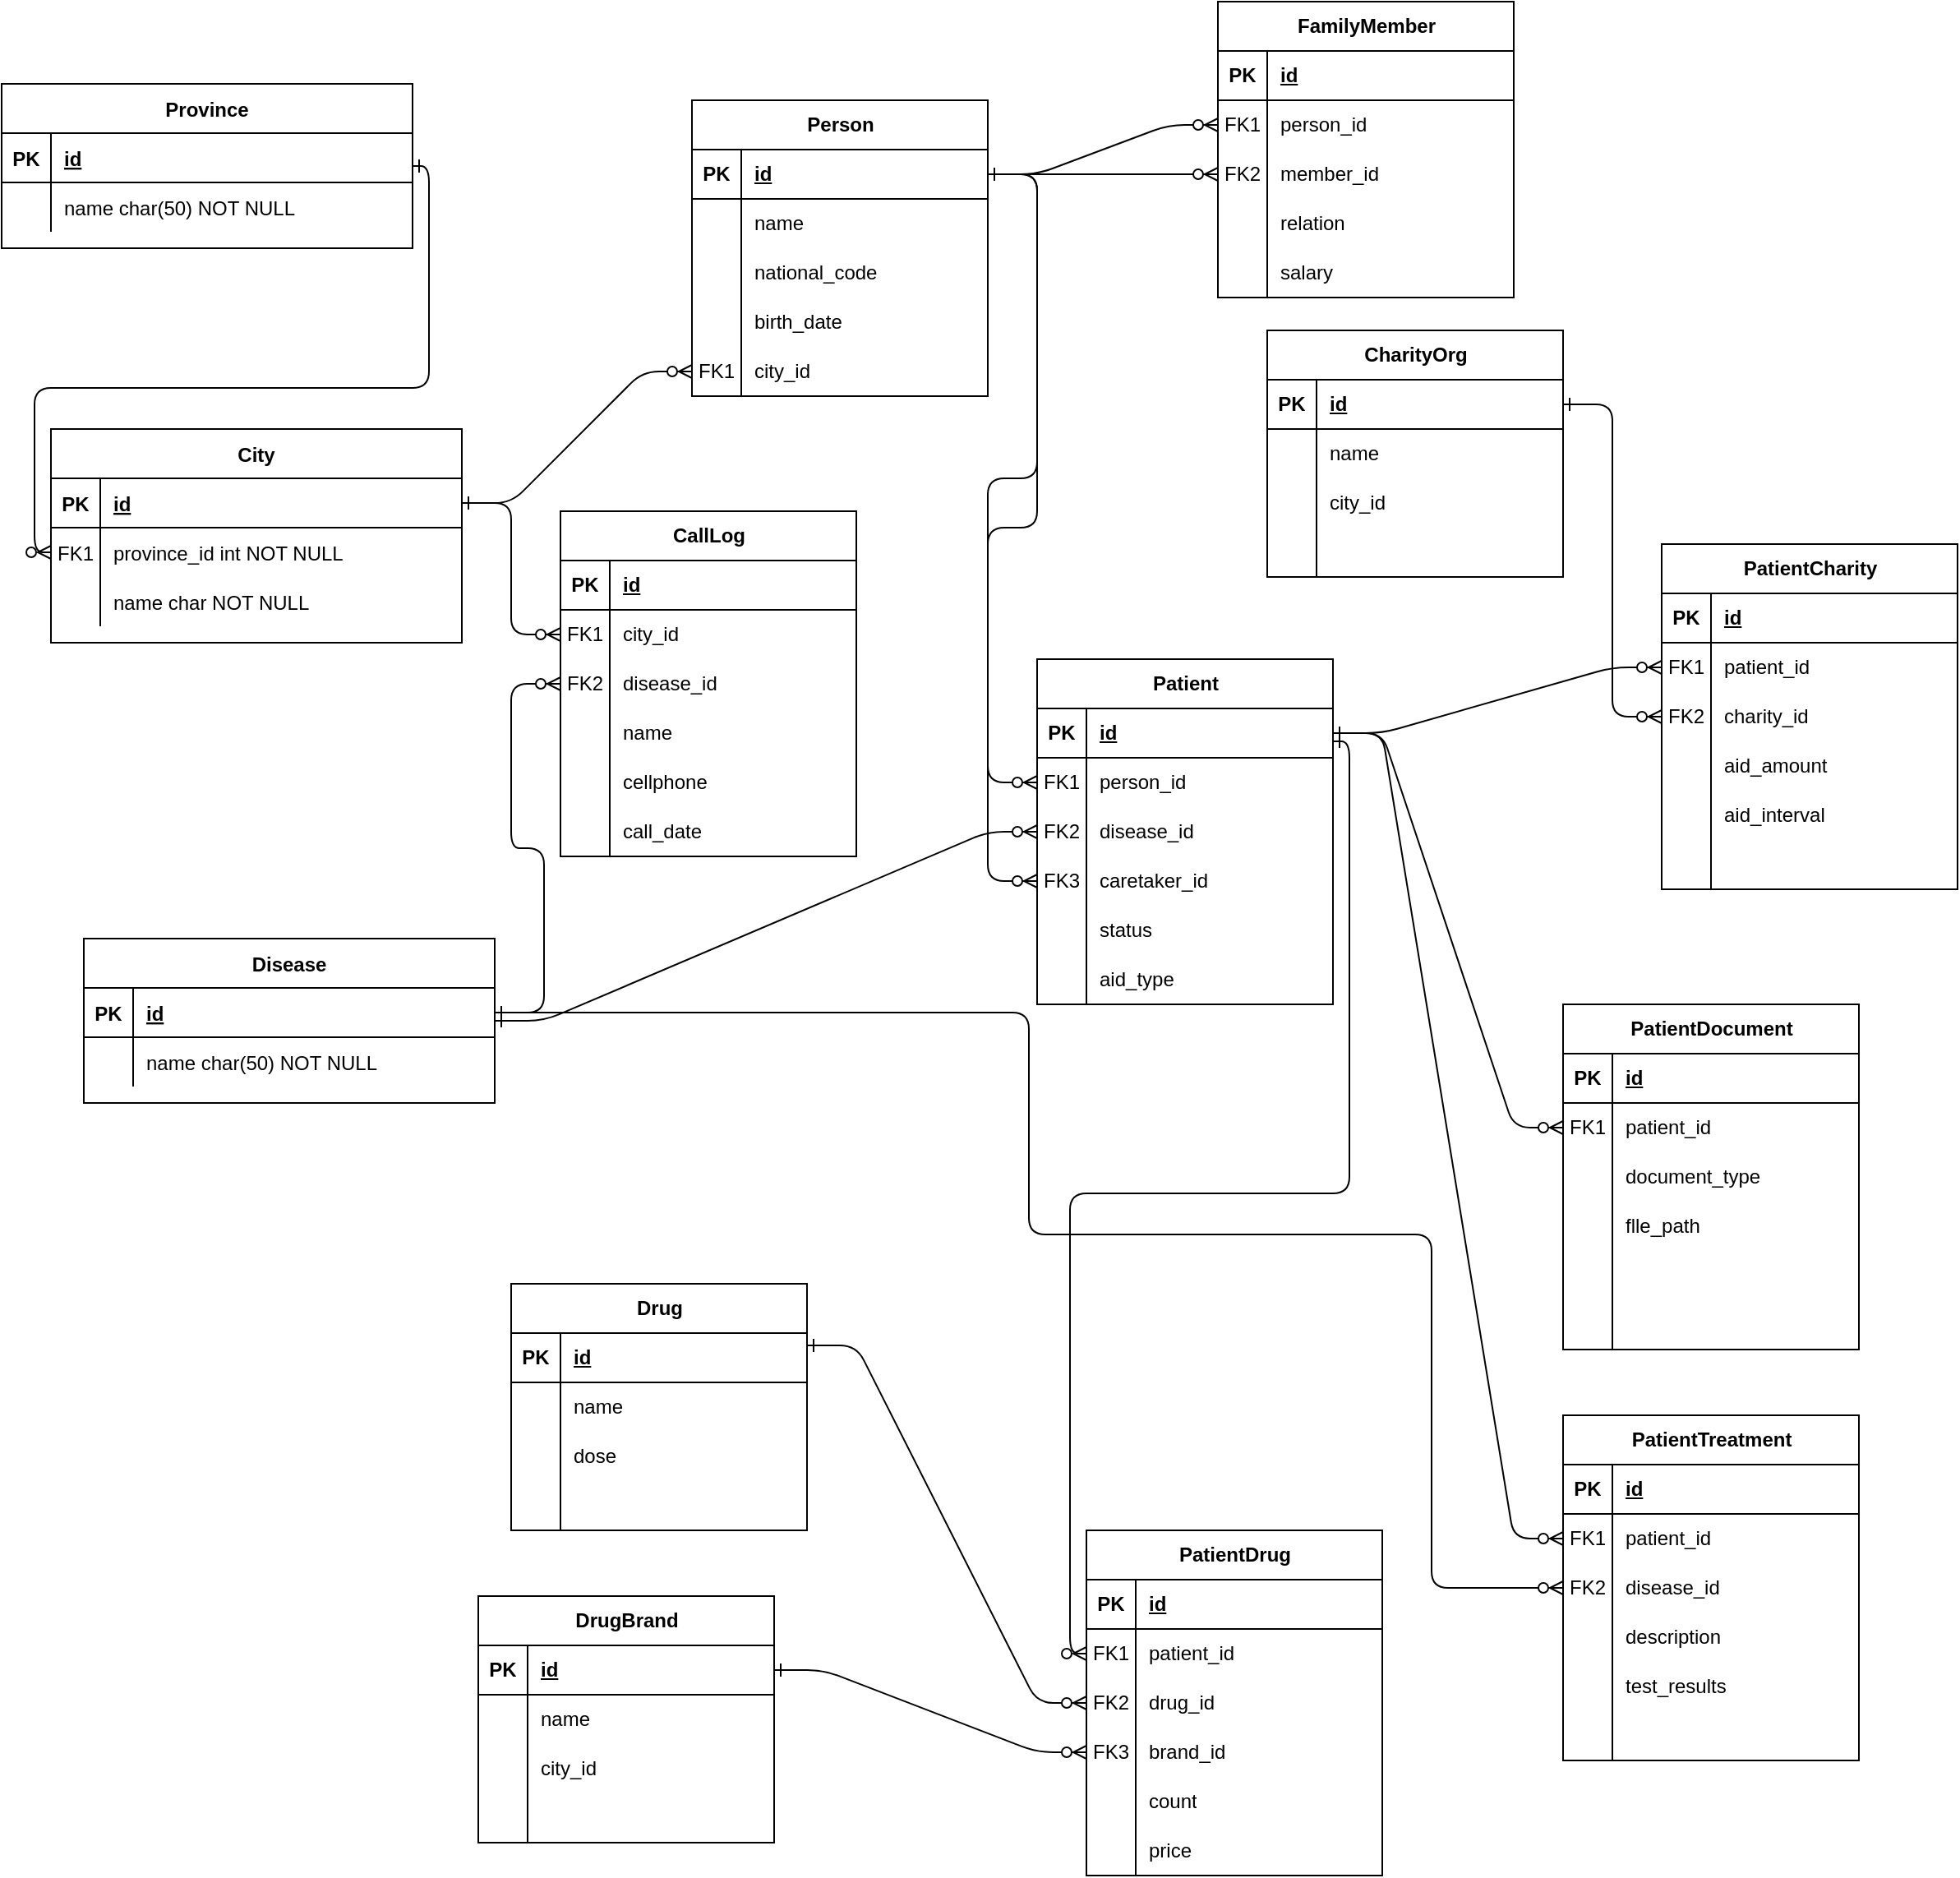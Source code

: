 <mxfile version="24.0.7" type="google">
  <diagram id="R2lEEEUBdFMjLlhIrx00" name="Page-1">
    <mxGraphModel grid="1" page="1" gridSize="10" guides="1" tooltips="1" connect="1" arrows="1" fold="1" pageScale="1" pageWidth="850" pageHeight="1100" math="0" shadow="0" extFonts="Permanent Marker^https://fonts.googleapis.com/css?family=Permanent+Marker">
      <root>
        <mxCell id="0" />
        <mxCell id="1" parent="0" />
        <mxCell id="HYVjW1sW8jArK_xxtcbT-1" value="Province" style="shape=table;startSize=30;container=1;collapsible=1;childLayout=tableLayout;fixedRows=1;rowLines=0;fontStyle=1;align=center;resizeLast=1;" vertex="1" parent="1">
          <mxGeometry x="390" y="70" width="250" height="100" as="geometry" />
        </mxCell>
        <mxCell id="HYVjW1sW8jArK_xxtcbT-2" value="" style="shape=partialRectangle;collapsible=0;dropTarget=0;pointerEvents=0;fillColor=none;points=[[0,0.5],[1,0.5]];portConstraint=eastwest;top=0;left=0;right=0;bottom=1;" vertex="1" parent="HYVjW1sW8jArK_xxtcbT-1">
          <mxGeometry y="30" width="250" height="30" as="geometry" />
        </mxCell>
        <mxCell id="HYVjW1sW8jArK_xxtcbT-3" value="PK" style="shape=partialRectangle;overflow=hidden;connectable=0;fillColor=none;top=0;left=0;bottom=0;right=0;fontStyle=1;" vertex="1" parent="HYVjW1sW8jArK_xxtcbT-2">
          <mxGeometry width="30" height="30" as="geometry">
            <mxRectangle width="30" height="30" as="alternateBounds" />
          </mxGeometry>
        </mxCell>
        <mxCell id="HYVjW1sW8jArK_xxtcbT-4" value="id" style="shape=partialRectangle;overflow=hidden;connectable=0;fillColor=none;top=0;left=0;bottom=0;right=0;align=left;spacingLeft=6;fontStyle=5;" vertex="1" parent="HYVjW1sW8jArK_xxtcbT-2">
          <mxGeometry x="30" width="220" height="30" as="geometry">
            <mxRectangle width="220" height="30" as="alternateBounds" />
          </mxGeometry>
        </mxCell>
        <mxCell id="HYVjW1sW8jArK_xxtcbT-5" value="" style="shape=partialRectangle;collapsible=0;dropTarget=0;pointerEvents=0;fillColor=none;points=[[0,0.5],[1,0.5]];portConstraint=eastwest;top=0;left=0;right=0;bottom=0;" vertex="1" parent="HYVjW1sW8jArK_xxtcbT-1">
          <mxGeometry y="60" width="250" height="30" as="geometry" />
        </mxCell>
        <mxCell id="HYVjW1sW8jArK_xxtcbT-6" value="" style="shape=partialRectangle;overflow=hidden;connectable=0;fillColor=none;top=0;left=0;bottom=0;right=0;" vertex="1" parent="HYVjW1sW8jArK_xxtcbT-5">
          <mxGeometry width="30" height="30" as="geometry">
            <mxRectangle width="30" height="30" as="alternateBounds" />
          </mxGeometry>
        </mxCell>
        <mxCell id="HYVjW1sW8jArK_xxtcbT-7" value="name char(50) NOT NULL" style="shape=partialRectangle;overflow=hidden;connectable=0;fillColor=none;top=0;left=0;bottom=0;right=0;align=left;spacingLeft=6;" vertex="1" parent="HYVjW1sW8jArK_xxtcbT-5">
          <mxGeometry x="30" width="220" height="30" as="geometry">
            <mxRectangle width="220" height="30" as="alternateBounds" />
          </mxGeometry>
        </mxCell>
        <mxCell id="HYVjW1sW8jArK_xxtcbT-16" value="City" style="shape=table;startSize=30;container=1;collapsible=1;childLayout=tableLayout;fixedRows=1;rowLines=0;fontStyle=1;align=center;resizeLast=1;" vertex="1" parent="1">
          <mxGeometry x="420" y="280" width="250" height="130" as="geometry" />
        </mxCell>
        <mxCell id="HYVjW1sW8jArK_xxtcbT-17" value="" style="shape=partialRectangle;collapsible=0;dropTarget=0;pointerEvents=0;fillColor=none;points=[[0,0.5],[1,0.5]];portConstraint=eastwest;top=0;left=0;right=0;bottom=1;" vertex="1" parent="HYVjW1sW8jArK_xxtcbT-16">
          <mxGeometry y="30" width="250" height="30" as="geometry" />
        </mxCell>
        <mxCell id="HYVjW1sW8jArK_xxtcbT-18" value="PK" style="shape=partialRectangle;overflow=hidden;connectable=0;fillColor=none;top=0;left=0;bottom=0;right=0;fontStyle=1;" vertex="1" parent="HYVjW1sW8jArK_xxtcbT-17">
          <mxGeometry width="30" height="30" as="geometry">
            <mxRectangle width="30" height="30" as="alternateBounds" />
          </mxGeometry>
        </mxCell>
        <mxCell id="HYVjW1sW8jArK_xxtcbT-19" value="id" style="shape=partialRectangle;overflow=hidden;connectable=0;fillColor=none;top=0;left=0;bottom=0;right=0;align=left;spacingLeft=6;fontStyle=5;" vertex="1" parent="HYVjW1sW8jArK_xxtcbT-17">
          <mxGeometry x="30" width="220" height="30" as="geometry">
            <mxRectangle width="220" height="30" as="alternateBounds" />
          </mxGeometry>
        </mxCell>
        <mxCell id="HYVjW1sW8jArK_xxtcbT-20" value="" style="shape=partialRectangle;collapsible=0;dropTarget=0;pointerEvents=0;fillColor=none;points=[[0,0.5],[1,0.5]];portConstraint=eastwest;top=0;left=0;right=0;bottom=0;" vertex="1" parent="HYVjW1sW8jArK_xxtcbT-16">
          <mxGeometry y="60" width="250" height="30" as="geometry" />
        </mxCell>
        <mxCell id="HYVjW1sW8jArK_xxtcbT-21" value="FK1" style="shape=partialRectangle;overflow=hidden;connectable=0;fillColor=none;top=0;left=0;bottom=0;right=0;" vertex="1" parent="HYVjW1sW8jArK_xxtcbT-20">
          <mxGeometry width="30" height="30" as="geometry">
            <mxRectangle width="30" height="30" as="alternateBounds" />
          </mxGeometry>
        </mxCell>
        <mxCell id="HYVjW1sW8jArK_xxtcbT-22" value="province_id int NOT NULL" style="shape=partialRectangle;overflow=hidden;connectable=0;fillColor=none;top=0;left=0;bottom=0;right=0;align=left;spacingLeft=6;" vertex="1" parent="HYVjW1sW8jArK_xxtcbT-20">
          <mxGeometry x="30" width="220" height="30" as="geometry">
            <mxRectangle width="220" height="30" as="alternateBounds" />
          </mxGeometry>
        </mxCell>
        <mxCell id="HYVjW1sW8jArK_xxtcbT-23" value="" style="shape=partialRectangle;collapsible=0;dropTarget=0;pointerEvents=0;fillColor=none;points=[[0,0.5],[1,0.5]];portConstraint=eastwest;top=0;left=0;right=0;bottom=0;" vertex="1" parent="HYVjW1sW8jArK_xxtcbT-16">
          <mxGeometry y="90" width="250" height="30" as="geometry" />
        </mxCell>
        <mxCell id="HYVjW1sW8jArK_xxtcbT-24" value="" style="shape=partialRectangle;overflow=hidden;connectable=0;fillColor=none;top=0;left=0;bottom=0;right=0;" vertex="1" parent="HYVjW1sW8jArK_xxtcbT-23">
          <mxGeometry width="30" height="30" as="geometry">
            <mxRectangle width="30" height="30" as="alternateBounds" />
          </mxGeometry>
        </mxCell>
        <mxCell id="HYVjW1sW8jArK_xxtcbT-25" value="name char NOT NULL" style="shape=partialRectangle;overflow=hidden;connectable=0;fillColor=none;top=0;left=0;bottom=0;right=0;align=left;spacingLeft=6;" vertex="1" parent="HYVjW1sW8jArK_xxtcbT-23">
          <mxGeometry x="30" width="220" height="30" as="geometry">
            <mxRectangle width="220" height="30" as="alternateBounds" />
          </mxGeometry>
        </mxCell>
        <mxCell id="HYVjW1sW8jArK_xxtcbT-27" value="" style="edgeStyle=orthogonalEdgeStyle;endArrow=ERzeroToMany;startArrow=ERone;endFill=1;startFill=0;exitX=1;exitY=0.5;exitDx=0;exitDy=0;entryX=0;entryY=0.5;entryDx=0;entryDy=0;" edge="1" parent="1" source="HYVjW1sW8jArK_xxtcbT-1" target="HYVjW1sW8jArK_xxtcbT-20">
          <mxGeometry width="100" height="100" relative="1" as="geometry">
            <mxPoint x="380" y="175" as="sourcePoint" />
            <mxPoint x="460" y="205" as="targetPoint" />
          </mxGeometry>
        </mxCell>
        <mxCell id="HYVjW1sW8jArK_xxtcbT-28" value="Disease" style="shape=table;startSize=30;container=1;collapsible=1;childLayout=tableLayout;fixedRows=1;rowLines=0;fontStyle=1;align=center;resizeLast=1;" vertex="1" parent="1">
          <mxGeometry x="440" y="590" width="250" height="100" as="geometry" />
        </mxCell>
        <mxCell id="HYVjW1sW8jArK_xxtcbT-29" value="" style="shape=partialRectangle;collapsible=0;dropTarget=0;pointerEvents=0;fillColor=none;points=[[0,0.5],[1,0.5]];portConstraint=eastwest;top=0;left=0;right=0;bottom=1;" vertex="1" parent="HYVjW1sW8jArK_xxtcbT-28">
          <mxGeometry y="30" width="250" height="30" as="geometry" />
        </mxCell>
        <mxCell id="HYVjW1sW8jArK_xxtcbT-30" value="PK" style="shape=partialRectangle;overflow=hidden;connectable=0;fillColor=none;top=0;left=0;bottom=0;right=0;fontStyle=1;" vertex="1" parent="HYVjW1sW8jArK_xxtcbT-29">
          <mxGeometry width="30" height="30" as="geometry">
            <mxRectangle width="30" height="30" as="alternateBounds" />
          </mxGeometry>
        </mxCell>
        <mxCell id="HYVjW1sW8jArK_xxtcbT-31" value="id" style="shape=partialRectangle;overflow=hidden;connectable=0;fillColor=none;top=0;left=0;bottom=0;right=0;align=left;spacingLeft=6;fontStyle=5;" vertex="1" parent="HYVjW1sW8jArK_xxtcbT-29">
          <mxGeometry x="30" width="220" height="30" as="geometry">
            <mxRectangle width="220" height="30" as="alternateBounds" />
          </mxGeometry>
        </mxCell>
        <mxCell id="HYVjW1sW8jArK_xxtcbT-32" value="" style="shape=partialRectangle;collapsible=0;dropTarget=0;pointerEvents=0;fillColor=none;points=[[0,0.5],[1,0.5]];portConstraint=eastwest;top=0;left=0;right=0;bottom=0;" vertex="1" parent="HYVjW1sW8jArK_xxtcbT-28">
          <mxGeometry y="60" width="250" height="30" as="geometry" />
        </mxCell>
        <mxCell id="HYVjW1sW8jArK_xxtcbT-33" value="" style="shape=partialRectangle;overflow=hidden;connectable=0;fillColor=none;top=0;left=0;bottom=0;right=0;" vertex="1" parent="HYVjW1sW8jArK_xxtcbT-32">
          <mxGeometry width="30" height="30" as="geometry">
            <mxRectangle width="30" height="30" as="alternateBounds" />
          </mxGeometry>
        </mxCell>
        <mxCell id="HYVjW1sW8jArK_xxtcbT-34" value="name char(50) NOT NULL" style="shape=partialRectangle;overflow=hidden;connectable=0;fillColor=none;top=0;left=0;bottom=0;right=0;align=left;spacingLeft=6;" vertex="1" parent="HYVjW1sW8jArK_xxtcbT-32">
          <mxGeometry x="30" width="220" height="30" as="geometry">
            <mxRectangle width="220" height="30" as="alternateBounds" />
          </mxGeometry>
        </mxCell>
        <mxCell id="HYVjW1sW8jArK_xxtcbT-45" value="CallLog" style="shape=table;startSize=30;container=1;collapsible=1;childLayout=tableLayout;fixedRows=1;rowLines=0;fontStyle=1;align=center;resizeLast=1;html=1;" vertex="1" parent="1">
          <mxGeometry x="730" y="330" width="180" height="210" as="geometry" />
        </mxCell>
        <mxCell id="HYVjW1sW8jArK_xxtcbT-46" value="" style="shape=tableRow;horizontal=0;startSize=0;swimlaneHead=0;swimlaneBody=0;fillColor=none;collapsible=0;dropTarget=0;points=[[0,0.5],[1,0.5]];portConstraint=eastwest;top=0;left=0;right=0;bottom=1;" vertex="1" parent="HYVjW1sW8jArK_xxtcbT-45">
          <mxGeometry y="30" width="180" height="30" as="geometry" />
        </mxCell>
        <mxCell id="HYVjW1sW8jArK_xxtcbT-47" value="PK" style="shape=partialRectangle;connectable=0;fillColor=none;top=0;left=0;bottom=0;right=0;fontStyle=1;overflow=hidden;whiteSpace=wrap;html=1;" vertex="1" parent="HYVjW1sW8jArK_xxtcbT-46">
          <mxGeometry width="30" height="30" as="geometry">
            <mxRectangle width="30" height="30" as="alternateBounds" />
          </mxGeometry>
        </mxCell>
        <mxCell id="HYVjW1sW8jArK_xxtcbT-48" value="id" style="shape=partialRectangle;connectable=0;fillColor=none;top=0;left=0;bottom=0;right=0;align=left;spacingLeft=6;fontStyle=5;overflow=hidden;whiteSpace=wrap;html=1;" vertex="1" parent="HYVjW1sW8jArK_xxtcbT-46">
          <mxGeometry x="30" width="150" height="30" as="geometry">
            <mxRectangle width="150" height="30" as="alternateBounds" />
          </mxGeometry>
        </mxCell>
        <mxCell id="HYVjW1sW8jArK_xxtcbT-49" value="" style="shape=tableRow;horizontal=0;startSize=0;swimlaneHead=0;swimlaneBody=0;fillColor=none;collapsible=0;dropTarget=0;points=[[0,0.5],[1,0.5]];portConstraint=eastwest;top=0;left=0;right=0;bottom=0;" vertex="1" parent="HYVjW1sW8jArK_xxtcbT-45">
          <mxGeometry y="60" width="180" height="30" as="geometry" />
        </mxCell>
        <mxCell id="HYVjW1sW8jArK_xxtcbT-50" value="FK1" style="shape=partialRectangle;connectable=0;fillColor=none;top=0;left=0;bottom=0;right=0;editable=1;overflow=hidden;whiteSpace=wrap;html=1;" vertex="1" parent="HYVjW1sW8jArK_xxtcbT-49">
          <mxGeometry width="30" height="30" as="geometry">
            <mxRectangle width="30" height="30" as="alternateBounds" />
          </mxGeometry>
        </mxCell>
        <mxCell id="HYVjW1sW8jArK_xxtcbT-51" value="city_id" style="shape=partialRectangle;connectable=0;fillColor=none;top=0;left=0;bottom=0;right=0;align=left;spacingLeft=6;overflow=hidden;whiteSpace=wrap;html=1;" vertex="1" parent="HYVjW1sW8jArK_xxtcbT-49">
          <mxGeometry x="30" width="150" height="30" as="geometry">
            <mxRectangle width="150" height="30" as="alternateBounds" />
          </mxGeometry>
        </mxCell>
        <mxCell id="HYVjW1sW8jArK_xxtcbT-52" value="" style="shape=tableRow;horizontal=0;startSize=0;swimlaneHead=0;swimlaneBody=0;fillColor=none;collapsible=0;dropTarget=0;points=[[0,0.5],[1,0.5]];portConstraint=eastwest;top=0;left=0;right=0;bottom=0;" vertex="1" parent="HYVjW1sW8jArK_xxtcbT-45">
          <mxGeometry y="90" width="180" height="30" as="geometry" />
        </mxCell>
        <mxCell id="HYVjW1sW8jArK_xxtcbT-53" value="FK2" style="shape=partialRectangle;connectable=0;fillColor=none;top=0;left=0;bottom=0;right=0;editable=1;overflow=hidden;whiteSpace=wrap;html=1;" vertex="1" parent="HYVjW1sW8jArK_xxtcbT-52">
          <mxGeometry width="30" height="30" as="geometry">
            <mxRectangle width="30" height="30" as="alternateBounds" />
          </mxGeometry>
        </mxCell>
        <mxCell id="HYVjW1sW8jArK_xxtcbT-54" value="disease_id" style="shape=partialRectangle;connectable=0;fillColor=none;top=0;left=0;bottom=0;right=0;align=left;spacingLeft=6;overflow=hidden;whiteSpace=wrap;html=1;" vertex="1" parent="HYVjW1sW8jArK_xxtcbT-52">
          <mxGeometry x="30" width="150" height="30" as="geometry">
            <mxRectangle width="150" height="30" as="alternateBounds" />
          </mxGeometry>
        </mxCell>
        <mxCell id="HYVjW1sW8jArK_xxtcbT-55" value="" style="shape=tableRow;horizontal=0;startSize=0;swimlaneHead=0;swimlaneBody=0;fillColor=none;collapsible=0;dropTarget=0;points=[[0,0.5],[1,0.5]];portConstraint=eastwest;top=0;left=0;right=0;bottom=0;" vertex="1" parent="HYVjW1sW8jArK_xxtcbT-45">
          <mxGeometry y="120" width="180" height="30" as="geometry" />
        </mxCell>
        <mxCell id="HYVjW1sW8jArK_xxtcbT-56" value="" style="shape=partialRectangle;connectable=0;fillColor=none;top=0;left=0;bottom=0;right=0;editable=1;overflow=hidden;whiteSpace=wrap;html=1;" vertex="1" parent="HYVjW1sW8jArK_xxtcbT-55">
          <mxGeometry width="30" height="30" as="geometry">
            <mxRectangle width="30" height="30" as="alternateBounds" />
          </mxGeometry>
        </mxCell>
        <mxCell id="HYVjW1sW8jArK_xxtcbT-57" value="name" style="shape=partialRectangle;connectable=0;fillColor=none;top=0;left=0;bottom=0;right=0;align=left;spacingLeft=6;overflow=hidden;whiteSpace=wrap;html=1;" vertex="1" parent="HYVjW1sW8jArK_xxtcbT-55">
          <mxGeometry x="30" width="150" height="30" as="geometry">
            <mxRectangle width="150" height="30" as="alternateBounds" />
          </mxGeometry>
        </mxCell>
        <mxCell id="HYVjW1sW8jArK_xxtcbT-59" style="shape=tableRow;horizontal=0;startSize=0;swimlaneHead=0;swimlaneBody=0;fillColor=none;collapsible=0;dropTarget=0;points=[[0,0.5],[1,0.5]];portConstraint=eastwest;top=0;left=0;right=0;bottom=0;" vertex="1" parent="HYVjW1sW8jArK_xxtcbT-45">
          <mxGeometry y="150" width="180" height="30" as="geometry" />
        </mxCell>
        <mxCell id="HYVjW1sW8jArK_xxtcbT-60" style="shape=partialRectangle;connectable=0;fillColor=none;top=0;left=0;bottom=0;right=0;editable=1;overflow=hidden;whiteSpace=wrap;html=1;" vertex="1" parent="HYVjW1sW8jArK_xxtcbT-59">
          <mxGeometry width="30" height="30" as="geometry">
            <mxRectangle width="30" height="30" as="alternateBounds" />
          </mxGeometry>
        </mxCell>
        <mxCell id="HYVjW1sW8jArK_xxtcbT-61" value="cellphone" style="shape=partialRectangle;connectable=0;fillColor=none;top=0;left=0;bottom=0;right=0;align=left;spacingLeft=6;overflow=hidden;whiteSpace=wrap;html=1;" vertex="1" parent="HYVjW1sW8jArK_xxtcbT-59">
          <mxGeometry x="30" width="150" height="30" as="geometry">
            <mxRectangle width="150" height="30" as="alternateBounds" />
          </mxGeometry>
        </mxCell>
        <mxCell id="HYVjW1sW8jArK_xxtcbT-62" style="shape=tableRow;horizontal=0;startSize=0;swimlaneHead=0;swimlaneBody=0;fillColor=none;collapsible=0;dropTarget=0;points=[[0,0.5],[1,0.5]];portConstraint=eastwest;top=0;left=0;right=0;bottom=0;" vertex="1" parent="HYVjW1sW8jArK_xxtcbT-45">
          <mxGeometry y="180" width="180" height="30" as="geometry" />
        </mxCell>
        <mxCell id="HYVjW1sW8jArK_xxtcbT-63" style="shape=partialRectangle;connectable=0;fillColor=none;top=0;left=0;bottom=0;right=0;editable=1;overflow=hidden;whiteSpace=wrap;html=1;" vertex="1" parent="HYVjW1sW8jArK_xxtcbT-62">
          <mxGeometry width="30" height="30" as="geometry">
            <mxRectangle width="30" height="30" as="alternateBounds" />
          </mxGeometry>
        </mxCell>
        <mxCell id="HYVjW1sW8jArK_xxtcbT-64" value="call_date" style="shape=partialRectangle;connectable=0;fillColor=none;top=0;left=0;bottom=0;right=0;align=left;spacingLeft=6;overflow=hidden;whiteSpace=wrap;html=1;" vertex="1" parent="HYVjW1sW8jArK_xxtcbT-62">
          <mxGeometry x="30" width="150" height="30" as="geometry">
            <mxRectangle width="150" height="30" as="alternateBounds" />
          </mxGeometry>
        </mxCell>
        <mxCell id="HYVjW1sW8jArK_xxtcbT-66" value="" style="edgeStyle=entityRelationEdgeStyle;endArrow=ERzeroToMany;startArrow=ERone;endFill=1;startFill=0;exitX=1;exitY=0.5;exitDx=0;exitDy=0;entryX=0;entryY=0.5;entryDx=0;entryDy=0;flowAnimation=0;shadow=0;strokeColor=default;" edge="1" parent="1" source="HYVjW1sW8jArK_xxtcbT-17" target="HYVjW1sW8jArK_xxtcbT-49">
          <mxGeometry width="100" height="100" relative="1" as="geometry">
            <mxPoint x="850" y="325" as="sourcePoint" />
            <mxPoint x="540" y="570" as="targetPoint" />
            <Array as="points">
              <mxPoint x="720" y="410" />
              <mxPoint x="530" y="430" />
              <mxPoint x="660" y="450" />
              <mxPoint x="940" y="400" />
              <mxPoint x="670" y="460" />
              <mxPoint x="520" y="440" />
              <mxPoint x="660" y="430" />
              <mxPoint x="560" y="430" />
              <mxPoint x="660" y="420" />
              <mxPoint x="550" y="450" />
            </Array>
          </mxGeometry>
        </mxCell>
        <mxCell id="HYVjW1sW8jArK_xxtcbT-67" value="" style="edgeStyle=entityRelationEdgeStyle;endArrow=ERzeroToMany;startArrow=ERone;endFill=1;startFill=0;exitX=1;exitY=0.5;exitDx=0;exitDy=0;entryX=0;entryY=0.5;entryDx=0;entryDy=0;" edge="1" parent="1" source="HYVjW1sW8jArK_xxtcbT-29" target="HYVjW1sW8jArK_xxtcbT-52">
          <mxGeometry width="100" height="100" relative="1" as="geometry">
            <mxPoint x="360" y="300" as="sourcePoint" />
            <mxPoint x="430" y="365" as="targetPoint" />
            <Array as="points">
              <mxPoint x="660" y="520" />
            </Array>
          </mxGeometry>
        </mxCell>
        <mxCell id="HYVjW1sW8jArK_xxtcbT-68" value="Person" style="shape=table;startSize=30;container=1;collapsible=1;childLayout=tableLayout;fixedRows=1;rowLines=0;fontStyle=1;align=center;resizeLast=1;html=1;" vertex="1" parent="1">
          <mxGeometry x="810" y="80" width="180" height="180" as="geometry" />
        </mxCell>
        <mxCell id="HYVjW1sW8jArK_xxtcbT-69" value="" style="shape=tableRow;horizontal=0;startSize=0;swimlaneHead=0;swimlaneBody=0;fillColor=none;collapsible=0;dropTarget=0;points=[[0,0.5],[1,0.5]];portConstraint=eastwest;top=0;left=0;right=0;bottom=1;" vertex="1" parent="HYVjW1sW8jArK_xxtcbT-68">
          <mxGeometry y="30" width="180" height="30" as="geometry" />
        </mxCell>
        <mxCell id="HYVjW1sW8jArK_xxtcbT-70" value="PK" style="shape=partialRectangle;connectable=0;fillColor=none;top=0;left=0;bottom=0;right=0;fontStyle=1;overflow=hidden;whiteSpace=wrap;html=1;" vertex="1" parent="HYVjW1sW8jArK_xxtcbT-69">
          <mxGeometry width="30" height="30" as="geometry">
            <mxRectangle width="30" height="30" as="alternateBounds" />
          </mxGeometry>
        </mxCell>
        <mxCell id="HYVjW1sW8jArK_xxtcbT-71" value="id" style="shape=partialRectangle;connectable=0;fillColor=none;top=0;left=0;bottom=0;right=0;align=left;spacingLeft=6;fontStyle=5;overflow=hidden;whiteSpace=wrap;html=1;" vertex="1" parent="HYVjW1sW8jArK_xxtcbT-69">
          <mxGeometry x="30" width="150" height="30" as="geometry">
            <mxRectangle width="150" height="30" as="alternateBounds" />
          </mxGeometry>
        </mxCell>
        <mxCell id="HYVjW1sW8jArK_xxtcbT-72" value="" style="shape=tableRow;horizontal=0;startSize=0;swimlaneHead=0;swimlaneBody=0;fillColor=none;collapsible=0;dropTarget=0;points=[[0,0.5],[1,0.5]];portConstraint=eastwest;top=0;left=0;right=0;bottom=0;" vertex="1" parent="HYVjW1sW8jArK_xxtcbT-68">
          <mxGeometry y="60" width="180" height="30" as="geometry" />
        </mxCell>
        <mxCell id="HYVjW1sW8jArK_xxtcbT-73" value="" style="shape=partialRectangle;connectable=0;fillColor=none;top=0;left=0;bottom=0;right=0;editable=1;overflow=hidden;whiteSpace=wrap;html=1;" vertex="1" parent="HYVjW1sW8jArK_xxtcbT-72">
          <mxGeometry width="30" height="30" as="geometry">
            <mxRectangle width="30" height="30" as="alternateBounds" />
          </mxGeometry>
        </mxCell>
        <mxCell id="HYVjW1sW8jArK_xxtcbT-74" value="name" style="shape=partialRectangle;connectable=0;fillColor=none;top=0;left=0;bottom=0;right=0;align=left;spacingLeft=6;overflow=hidden;whiteSpace=wrap;html=1;" vertex="1" parent="HYVjW1sW8jArK_xxtcbT-72">
          <mxGeometry x="30" width="150" height="30" as="geometry">
            <mxRectangle width="150" height="30" as="alternateBounds" />
          </mxGeometry>
        </mxCell>
        <mxCell id="HYVjW1sW8jArK_xxtcbT-75" value="" style="shape=tableRow;horizontal=0;startSize=0;swimlaneHead=0;swimlaneBody=0;fillColor=none;collapsible=0;dropTarget=0;points=[[0,0.5],[1,0.5]];portConstraint=eastwest;top=0;left=0;right=0;bottom=0;" vertex="1" parent="HYVjW1sW8jArK_xxtcbT-68">
          <mxGeometry y="90" width="180" height="30" as="geometry" />
        </mxCell>
        <mxCell id="HYVjW1sW8jArK_xxtcbT-76" value="" style="shape=partialRectangle;connectable=0;fillColor=none;top=0;left=0;bottom=0;right=0;editable=1;overflow=hidden;whiteSpace=wrap;html=1;" vertex="1" parent="HYVjW1sW8jArK_xxtcbT-75">
          <mxGeometry width="30" height="30" as="geometry">
            <mxRectangle width="30" height="30" as="alternateBounds" />
          </mxGeometry>
        </mxCell>
        <mxCell id="HYVjW1sW8jArK_xxtcbT-77" value="national_code" style="shape=partialRectangle;connectable=0;fillColor=none;top=0;left=0;bottom=0;right=0;align=left;spacingLeft=6;overflow=hidden;whiteSpace=wrap;html=1;" vertex="1" parent="HYVjW1sW8jArK_xxtcbT-75">
          <mxGeometry x="30" width="150" height="30" as="geometry">
            <mxRectangle width="150" height="30" as="alternateBounds" />
          </mxGeometry>
        </mxCell>
        <mxCell id="HYVjW1sW8jArK_xxtcbT-78" value="" style="shape=tableRow;horizontal=0;startSize=0;swimlaneHead=0;swimlaneBody=0;fillColor=none;collapsible=0;dropTarget=0;points=[[0,0.5],[1,0.5]];portConstraint=eastwest;top=0;left=0;right=0;bottom=0;" vertex="1" parent="HYVjW1sW8jArK_xxtcbT-68">
          <mxGeometry y="120" width="180" height="30" as="geometry" />
        </mxCell>
        <mxCell id="HYVjW1sW8jArK_xxtcbT-79" value="" style="shape=partialRectangle;connectable=0;fillColor=none;top=0;left=0;bottom=0;right=0;editable=1;overflow=hidden;whiteSpace=wrap;html=1;" vertex="1" parent="HYVjW1sW8jArK_xxtcbT-78">
          <mxGeometry width="30" height="30" as="geometry">
            <mxRectangle width="30" height="30" as="alternateBounds" />
          </mxGeometry>
        </mxCell>
        <mxCell id="HYVjW1sW8jArK_xxtcbT-80" value="&lt;div&gt;birth_date&lt;/div&gt;" style="shape=partialRectangle;connectable=0;fillColor=none;top=0;left=0;bottom=0;right=0;align=left;spacingLeft=6;overflow=hidden;whiteSpace=wrap;html=1;" vertex="1" parent="HYVjW1sW8jArK_xxtcbT-78">
          <mxGeometry x="30" width="150" height="30" as="geometry">
            <mxRectangle width="150" height="30" as="alternateBounds" />
          </mxGeometry>
        </mxCell>
        <mxCell id="HYVjW1sW8jArK_xxtcbT-81" style="shape=tableRow;horizontal=0;startSize=0;swimlaneHead=0;swimlaneBody=0;fillColor=none;collapsible=0;dropTarget=0;points=[[0,0.5],[1,0.5]];portConstraint=eastwest;top=0;left=0;right=0;bottom=0;" vertex="1" parent="HYVjW1sW8jArK_xxtcbT-68">
          <mxGeometry y="150" width="180" height="30" as="geometry" />
        </mxCell>
        <mxCell id="HYVjW1sW8jArK_xxtcbT-82" value="FK1" style="shape=partialRectangle;connectable=0;fillColor=none;top=0;left=0;bottom=0;right=0;editable=1;overflow=hidden;whiteSpace=wrap;html=1;" vertex="1" parent="HYVjW1sW8jArK_xxtcbT-81">
          <mxGeometry width="30" height="30" as="geometry">
            <mxRectangle width="30" height="30" as="alternateBounds" />
          </mxGeometry>
        </mxCell>
        <mxCell id="HYVjW1sW8jArK_xxtcbT-83" value="city_id" style="shape=partialRectangle;connectable=0;fillColor=none;top=0;left=0;bottom=0;right=0;align=left;spacingLeft=6;overflow=hidden;whiteSpace=wrap;html=1;" vertex="1" parent="HYVjW1sW8jArK_xxtcbT-81">
          <mxGeometry x="30" width="150" height="30" as="geometry">
            <mxRectangle width="150" height="30" as="alternateBounds" />
          </mxGeometry>
        </mxCell>
        <mxCell id="HYVjW1sW8jArK_xxtcbT-84" value="" style="edgeStyle=entityRelationEdgeStyle;endArrow=ERzeroToMany;startArrow=ERone;endFill=1;startFill=0;exitX=1;exitY=0.5;exitDx=0;exitDy=0;entryX=0;entryY=0.5;entryDx=0;entryDy=0;" edge="1" parent="1" source="HYVjW1sW8jArK_xxtcbT-17" target="HYVjW1sW8jArK_xxtcbT-81">
          <mxGeometry width="100" height="100" relative="1" as="geometry">
            <mxPoint x="740" y="310" as="sourcePoint" />
            <mxPoint x="820" y="340" as="targetPoint" />
          </mxGeometry>
        </mxCell>
        <mxCell id="HYVjW1sW8jArK_xxtcbT-85" value="Patient" style="shape=table;startSize=30;container=1;collapsible=1;childLayout=tableLayout;fixedRows=1;rowLines=0;fontStyle=1;align=center;resizeLast=1;html=1;" vertex="1" parent="1">
          <mxGeometry x="1020" y="420" width="180" height="210" as="geometry" />
        </mxCell>
        <mxCell id="HYVjW1sW8jArK_xxtcbT-86" value="" style="shape=tableRow;horizontal=0;startSize=0;swimlaneHead=0;swimlaneBody=0;fillColor=none;collapsible=0;dropTarget=0;points=[[0,0.5],[1,0.5]];portConstraint=eastwest;top=0;left=0;right=0;bottom=1;" vertex="1" parent="HYVjW1sW8jArK_xxtcbT-85">
          <mxGeometry y="30" width="180" height="30" as="geometry" />
        </mxCell>
        <mxCell id="HYVjW1sW8jArK_xxtcbT-87" value="PK" style="shape=partialRectangle;connectable=0;fillColor=none;top=0;left=0;bottom=0;right=0;fontStyle=1;overflow=hidden;whiteSpace=wrap;html=1;" vertex="1" parent="HYVjW1sW8jArK_xxtcbT-86">
          <mxGeometry width="30" height="30" as="geometry">
            <mxRectangle width="30" height="30" as="alternateBounds" />
          </mxGeometry>
        </mxCell>
        <mxCell id="HYVjW1sW8jArK_xxtcbT-88" value="id" style="shape=partialRectangle;connectable=0;fillColor=none;top=0;left=0;bottom=0;right=0;align=left;spacingLeft=6;fontStyle=5;overflow=hidden;whiteSpace=wrap;html=1;" vertex="1" parent="HYVjW1sW8jArK_xxtcbT-86">
          <mxGeometry x="30" width="150" height="30" as="geometry">
            <mxRectangle width="150" height="30" as="alternateBounds" />
          </mxGeometry>
        </mxCell>
        <mxCell id="HYVjW1sW8jArK_xxtcbT-89" value="" style="shape=tableRow;horizontal=0;startSize=0;swimlaneHead=0;swimlaneBody=0;fillColor=none;collapsible=0;dropTarget=0;points=[[0,0.5],[1,0.5]];portConstraint=eastwest;top=0;left=0;right=0;bottom=0;" vertex="1" parent="HYVjW1sW8jArK_xxtcbT-85">
          <mxGeometry y="60" width="180" height="30" as="geometry" />
        </mxCell>
        <mxCell id="HYVjW1sW8jArK_xxtcbT-90" value="FK1" style="shape=partialRectangle;connectable=0;fillColor=none;top=0;left=0;bottom=0;right=0;editable=1;overflow=hidden;whiteSpace=wrap;html=1;" vertex="1" parent="HYVjW1sW8jArK_xxtcbT-89">
          <mxGeometry width="30" height="30" as="geometry">
            <mxRectangle width="30" height="30" as="alternateBounds" />
          </mxGeometry>
        </mxCell>
        <mxCell id="HYVjW1sW8jArK_xxtcbT-91" value="person_id" style="shape=partialRectangle;connectable=0;fillColor=none;top=0;left=0;bottom=0;right=0;align=left;spacingLeft=6;overflow=hidden;whiteSpace=wrap;html=1;" vertex="1" parent="HYVjW1sW8jArK_xxtcbT-89">
          <mxGeometry x="30" width="150" height="30" as="geometry">
            <mxRectangle width="150" height="30" as="alternateBounds" />
          </mxGeometry>
        </mxCell>
        <mxCell id="HYVjW1sW8jArK_xxtcbT-92" value="" style="shape=tableRow;horizontal=0;startSize=0;swimlaneHead=0;swimlaneBody=0;fillColor=none;collapsible=0;dropTarget=0;points=[[0,0.5],[1,0.5]];portConstraint=eastwest;top=0;left=0;right=0;bottom=0;" vertex="1" parent="HYVjW1sW8jArK_xxtcbT-85">
          <mxGeometry y="90" width="180" height="30" as="geometry" />
        </mxCell>
        <mxCell id="HYVjW1sW8jArK_xxtcbT-93" value="FK2" style="shape=partialRectangle;connectable=0;fillColor=none;top=0;left=0;bottom=0;right=0;editable=1;overflow=hidden;whiteSpace=wrap;html=1;" vertex="1" parent="HYVjW1sW8jArK_xxtcbT-92">
          <mxGeometry width="30" height="30" as="geometry">
            <mxRectangle width="30" height="30" as="alternateBounds" />
          </mxGeometry>
        </mxCell>
        <mxCell id="HYVjW1sW8jArK_xxtcbT-94" value="disease_id" style="shape=partialRectangle;connectable=0;fillColor=none;top=0;left=0;bottom=0;right=0;align=left;spacingLeft=6;overflow=hidden;whiteSpace=wrap;html=1;" vertex="1" parent="HYVjW1sW8jArK_xxtcbT-92">
          <mxGeometry x="30" width="150" height="30" as="geometry">
            <mxRectangle width="150" height="30" as="alternateBounds" />
          </mxGeometry>
        </mxCell>
        <mxCell id="HYVjW1sW8jArK_xxtcbT-95" value="" style="shape=tableRow;horizontal=0;startSize=0;swimlaneHead=0;swimlaneBody=0;fillColor=none;collapsible=0;dropTarget=0;points=[[0,0.5],[1,0.5]];portConstraint=eastwest;top=0;left=0;right=0;bottom=0;" vertex="1" parent="HYVjW1sW8jArK_xxtcbT-85">
          <mxGeometry y="120" width="180" height="30" as="geometry" />
        </mxCell>
        <mxCell id="HYVjW1sW8jArK_xxtcbT-96" value="FK3" style="shape=partialRectangle;connectable=0;fillColor=none;top=0;left=0;bottom=0;right=0;editable=1;overflow=hidden;whiteSpace=wrap;html=1;" vertex="1" parent="HYVjW1sW8jArK_xxtcbT-95">
          <mxGeometry width="30" height="30" as="geometry">
            <mxRectangle width="30" height="30" as="alternateBounds" />
          </mxGeometry>
        </mxCell>
        <mxCell id="HYVjW1sW8jArK_xxtcbT-97" value="caretaker_id" style="shape=partialRectangle;connectable=0;fillColor=none;top=0;left=0;bottom=0;right=0;align=left;spacingLeft=6;overflow=hidden;whiteSpace=wrap;html=1;" vertex="1" parent="HYVjW1sW8jArK_xxtcbT-95">
          <mxGeometry x="30" width="150" height="30" as="geometry">
            <mxRectangle width="150" height="30" as="alternateBounds" />
          </mxGeometry>
        </mxCell>
        <mxCell id="HYVjW1sW8jArK_xxtcbT-98" style="shape=tableRow;horizontal=0;startSize=0;swimlaneHead=0;swimlaneBody=0;fillColor=none;collapsible=0;dropTarget=0;points=[[0,0.5],[1,0.5]];portConstraint=eastwest;top=0;left=0;right=0;bottom=0;" vertex="1" parent="HYVjW1sW8jArK_xxtcbT-85">
          <mxGeometry y="150" width="180" height="30" as="geometry" />
        </mxCell>
        <mxCell id="HYVjW1sW8jArK_xxtcbT-99" value="" style="shape=partialRectangle;connectable=0;fillColor=none;top=0;left=0;bottom=0;right=0;editable=1;overflow=hidden;whiteSpace=wrap;html=1;" vertex="1" parent="HYVjW1sW8jArK_xxtcbT-98">
          <mxGeometry width="30" height="30" as="geometry">
            <mxRectangle width="30" height="30" as="alternateBounds" />
          </mxGeometry>
        </mxCell>
        <mxCell id="HYVjW1sW8jArK_xxtcbT-100" value="status" style="shape=partialRectangle;connectable=0;fillColor=none;top=0;left=0;bottom=0;right=0;align=left;spacingLeft=6;overflow=hidden;whiteSpace=wrap;html=1;" vertex="1" parent="HYVjW1sW8jArK_xxtcbT-98">
          <mxGeometry x="30" width="150" height="30" as="geometry">
            <mxRectangle width="150" height="30" as="alternateBounds" />
          </mxGeometry>
        </mxCell>
        <mxCell id="HYVjW1sW8jArK_xxtcbT-101" style="shape=tableRow;horizontal=0;startSize=0;swimlaneHead=0;swimlaneBody=0;fillColor=none;collapsible=0;dropTarget=0;points=[[0,0.5],[1,0.5]];portConstraint=eastwest;top=0;left=0;right=0;bottom=0;" vertex="1" parent="HYVjW1sW8jArK_xxtcbT-85">
          <mxGeometry y="180" width="180" height="30" as="geometry" />
        </mxCell>
        <mxCell id="HYVjW1sW8jArK_xxtcbT-102" style="shape=partialRectangle;connectable=0;fillColor=none;top=0;left=0;bottom=0;right=0;editable=1;overflow=hidden;whiteSpace=wrap;html=1;" vertex="1" parent="HYVjW1sW8jArK_xxtcbT-101">
          <mxGeometry width="30" height="30" as="geometry">
            <mxRectangle width="30" height="30" as="alternateBounds" />
          </mxGeometry>
        </mxCell>
        <mxCell id="HYVjW1sW8jArK_xxtcbT-103" value="aid_type" style="shape=partialRectangle;connectable=0;fillColor=none;top=0;left=0;bottom=0;right=0;align=left;spacingLeft=6;overflow=hidden;whiteSpace=wrap;html=1;" vertex="1" parent="HYVjW1sW8jArK_xxtcbT-101">
          <mxGeometry x="30" width="150" height="30" as="geometry">
            <mxRectangle width="150" height="30" as="alternateBounds" />
          </mxGeometry>
        </mxCell>
        <mxCell id="HYVjW1sW8jArK_xxtcbT-104" value="" style="edgeStyle=entityRelationEdgeStyle;endArrow=ERzeroToMany;startArrow=ERone;endFill=1;startFill=0;exitX=1;exitY=0.5;exitDx=0;exitDy=0;entryX=0;entryY=0.5;entryDx=0;entryDy=0;" edge="1" parent="1" source="HYVjW1sW8jArK_xxtcbT-69" target="HYVjW1sW8jArK_xxtcbT-89">
          <mxGeometry width="100" height="100" relative="1" as="geometry">
            <mxPoint x="680" y="335" as="sourcePoint" />
            <mxPoint x="820" y="255" as="targetPoint" />
          </mxGeometry>
        </mxCell>
        <mxCell id="HYVjW1sW8jArK_xxtcbT-105" value="" style="edgeStyle=entityRelationEdgeStyle;endArrow=ERzeroToMany;startArrow=ERone;endFill=1;startFill=0;exitX=1;exitY=0.5;exitDx=0;exitDy=0;entryX=0;entryY=0.5;entryDx=0;entryDy=0;" edge="1" parent="1" source="HYVjW1sW8jArK_xxtcbT-69" target="HYVjW1sW8jArK_xxtcbT-95">
          <mxGeometry width="100" height="100" relative="1" as="geometry">
            <mxPoint x="1000" y="135" as="sourcePoint" />
            <mxPoint x="1070" y="165" as="targetPoint" />
          </mxGeometry>
        </mxCell>
        <mxCell id="HYVjW1sW8jArK_xxtcbT-108" value="" style="edgeStyle=entityRelationEdgeStyle;endArrow=ERzeroToMany;startArrow=ERone;endFill=1;startFill=0;exitX=1;exitY=0.5;exitDx=0;exitDy=0;entryX=0;entryY=0.5;entryDx=0;entryDy=0;" edge="1" parent="1" source="HYVjW1sW8jArK_xxtcbT-28" target="HYVjW1sW8jArK_xxtcbT-92">
          <mxGeometry width="100" height="100" relative="1" as="geometry">
            <mxPoint x="530" y="565" as="sourcePoint" />
            <mxPoint x="690" y="555" as="targetPoint" />
            <Array as="points">
              <mxPoint x="670" y="530" />
              <mxPoint x="820" y="690" />
            </Array>
          </mxGeometry>
        </mxCell>
        <mxCell id="HYVjW1sW8jArK_xxtcbT-109" value="PatientDocument" style="shape=table;startSize=30;container=1;collapsible=1;childLayout=tableLayout;fixedRows=1;rowLines=0;fontStyle=1;align=center;resizeLast=1;html=1;" vertex="1" parent="1">
          <mxGeometry x="1340" y="630" width="180" height="210" as="geometry" />
        </mxCell>
        <mxCell id="HYVjW1sW8jArK_xxtcbT-110" value="" style="shape=tableRow;horizontal=0;startSize=0;swimlaneHead=0;swimlaneBody=0;fillColor=none;collapsible=0;dropTarget=0;points=[[0,0.5],[1,0.5]];portConstraint=eastwest;top=0;left=0;right=0;bottom=1;" vertex="1" parent="HYVjW1sW8jArK_xxtcbT-109">
          <mxGeometry y="30" width="180" height="30" as="geometry" />
        </mxCell>
        <mxCell id="HYVjW1sW8jArK_xxtcbT-111" value="PK" style="shape=partialRectangle;connectable=0;fillColor=none;top=0;left=0;bottom=0;right=0;fontStyle=1;overflow=hidden;whiteSpace=wrap;html=1;" vertex="1" parent="HYVjW1sW8jArK_xxtcbT-110">
          <mxGeometry width="30" height="30" as="geometry">
            <mxRectangle width="30" height="30" as="alternateBounds" />
          </mxGeometry>
        </mxCell>
        <mxCell id="HYVjW1sW8jArK_xxtcbT-112" value="id" style="shape=partialRectangle;connectable=0;fillColor=none;top=0;left=0;bottom=0;right=0;align=left;spacingLeft=6;fontStyle=5;overflow=hidden;whiteSpace=wrap;html=1;" vertex="1" parent="HYVjW1sW8jArK_xxtcbT-110">
          <mxGeometry x="30" width="150" height="30" as="geometry">
            <mxRectangle width="150" height="30" as="alternateBounds" />
          </mxGeometry>
        </mxCell>
        <mxCell id="HYVjW1sW8jArK_xxtcbT-113" value="" style="shape=tableRow;horizontal=0;startSize=0;swimlaneHead=0;swimlaneBody=0;fillColor=none;collapsible=0;dropTarget=0;points=[[0,0.5],[1,0.5]];portConstraint=eastwest;top=0;left=0;right=0;bottom=0;" vertex="1" parent="HYVjW1sW8jArK_xxtcbT-109">
          <mxGeometry y="60" width="180" height="30" as="geometry" />
        </mxCell>
        <mxCell id="HYVjW1sW8jArK_xxtcbT-114" value="FK1" style="shape=partialRectangle;connectable=0;fillColor=none;top=0;left=0;bottom=0;right=0;editable=1;overflow=hidden;whiteSpace=wrap;html=1;" vertex="1" parent="HYVjW1sW8jArK_xxtcbT-113">
          <mxGeometry width="30" height="30" as="geometry">
            <mxRectangle width="30" height="30" as="alternateBounds" />
          </mxGeometry>
        </mxCell>
        <mxCell id="HYVjW1sW8jArK_xxtcbT-115" value="patient_id" style="shape=partialRectangle;connectable=0;fillColor=none;top=0;left=0;bottom=0;right=0;align=left;spacingLeft=6;overflow=hidden;whiteSpace=wrap;html=1;" vertex="1" parent="HYVjW1sW8jArK_xxtcbT-113">
          <mxGeometry x="30" width="150" height="30" as="geometry">
            <mxRectangle width="150" height="30" as="alternateBounds" />
          </mxGeometry>
        </mxCell>
        <mxCell id="HYVjW1sW8jArK_xxtcbT-116" value="" style="shape=tableRow;horizontal=0;startSize=0;swimlaneHead=0;swimlaneBody=0;fillColor=none;collapsible=0;dropTarget=0;points=[[0,0.5],[1,0.5]];portConstraint=eastwest;top=0;left=0;right=0;bottom=0;" vertex="1" parent="HYVjW1sW8jArK_xxtcbT-109">
          <mxGeometry y="90" width="180" height="30" as="geometry" />
        </mxCell>
        <mxCell id="HYVjW1sW8jArK_xxtcbT-117" value="" style="shape=partialRectangle;connectable=0;fillColor=none;top=0;left=0;bottom=0;right=0;editable=1;overflow=hidden;whiteSpace=wrap;html=1;" vertex="1" parent="HYVjW1sW8jArK_xxtcbT-116">
          <mxGeometry width="30" height="30" as="geometry">
            <mxRectangle width="30" height="30" as="alternateBounds" />
          </mxGeometry>
        </mxCell>
        <mxCell id="HYVjW1sW8jArK_xxtcbT-118" value="document_type" style="shape=partialRectangle;connectable=0;fillColor=none;top=0;left=0;bottom=0;right=0;align=left;spacingLeft=6;overflow=hidden;whiteSpace=wrap;html=1;" vertex="1" parent="HYVjW1sW8jArK_xxtcbT-116">
          <mxGeometry x="30" width="150" height="30" as="geometry">
            <mxRectangle width="150" height="30" as="alternateBounds" />
          </mxGeometry>
        </mxCell>
        <mxCell id="HYVjW1sW8jArK_xxtcbT-119" value="" style="shape=tableRow;horizontal=0;startSize=0;swimlaneHead=0;swimlaneBody=0;fillColor=none;collapsible=0;dropTarget=0;points=[[0,0.5],[1,0.5]];portConstraint=eastwest;top=0;left=0;right=0;bottom=0;" vertex="1" parent="HYVjW1sW8jArK_xxtcbT-109">
          <mxGeometry y="120" width="180" height="30" as="geometry" />
        </mxCell>
        <mxCell id="HYVjW1sW8jArK_xxtcbT-120" value="" style="shape=partialRectangle;connectable=0;fillColor=none;top=0;left=0;bottom=0;right=0;editable=1;overflow=hidden;whiteSpace=wrap;html=1;" vertex="1" parent="HYVjW1sW8jArK_xxtcbT-119">
          <mxGeometry width="30" height="30" as="geometry">
            <mxRectangle width="30" height="30" as="alternateBounds" />
          </mxGeometry>
        </mxCell>
        <mxCell id="HYVjW1sW8jArK_xxtcbT-121" value="flle_path" style="shape=partialRectangle;connectable=0;fillColor=none;top=0;left=0;bottom=0;right=0;align=left;spacingLeft=6;overflow=hidden;whiteSpace=wrap;html=1;" vertex="1" parent="HYVjW1sW8jArK_xxtcbT-119">
          <mxGeometry x="30" width="150" height="30" as="geometry">
            <mxRectangle width="150" height="30" as="alternateBounds" />
          </mxGeometry>
        </mxCell>
        <mxCell id="HYVjW1sW8jArK_xxtcbT-122" style="shape=tableRow;horizontal=0;startSize=0;swimlaneHead=0;swimlaneBody=0;fillColor=none;collapsible=0;dropTarget=0;points=[[0,0.5],[1,0.5]];portConstraint=eastwest;top=0;left=0;right=0;bottom=0;" vertex="1" parent="HYVjW1sW8jArK_xxtcbT-109">
          <mxGeometry y="150" width="180" height="30" as="geometry" />
        </mxCell>
        <mxCell id="HYVjW1sW8jArK_xxtcbT-123" value="" style="shape=partialRectangle;connectable=0;fillColor=none;top=0;left=0;bottom=0;right=0;editable=1;overflow=hidden;whiteSpace=wrap;html=1;" vertex="1" parent="HYVjW1sW8jArK_xxtcbT-122">
          <mxGeometry width="30" height="30" as="geometry">
            <mxRectangle width="30" height="30" as="alternateBounds" />
          </mxGeometry>
        </mxCell>
        <mxCell id="HYVjW1sW8jArK_xxtcbT-124" value="" style="shape=partialRectangle;connectable=0;fillColor=none;top=0;left=0;bottom=0;right=0;align=left;spacingLeft=6;overflow=hidden;whiteSpace=wrap;html=1;" vertex="1" parent="HYVjW1sW8jArK_xxtcbT-122">
          <mxGeometry x="30" width="150" height="30" as="geometry">
            <mxRectangle width="150" height="30" as="alternateBounds" />
          </mxGeometry>
        </mxCell>
        <mxCell id="HYVjW1sW8jArK_xxtcbT-125" style="shape=tableRow;horizontal=0;startSize=0;swimlaneHead=0;swimlaneBody=0;fillColor=none;collapsible=0;dropTarget=0;points=[[0,0.5],[1,0.5]];portConstraint=eastwest;top=0;left=0;right=0;bottom=0;" vertex="1" parent="HYVjW1sW8jArK_xxtcbT-109">
          <mxGeometry y="180" width="180" height="30" as="geometry" />
        </mxCell>
        <mxCell id="HYVjW1sW8jArK_xxtcbT-126" style="shape=partialRectangle;connectable=0;fillColor=none;top=0;left=0;bottom=0;right=0;editable=1;overflow=hidden;whiteSpace=wrap;html=1;" vertex="1" parent="HYVjW1sW8jArK_xxtcbT-125">
          <mxGeometry width="30" height="30" as="geometry">
            <mxRectangle width="30" height="30" as="alternateBounds" />
          </mxGeometry>
        </mxCell>
        <mxCell id="HYVjW1sW8jArK_xxtcbT-127" value="" style="shape=partialRectangle;connectable=0;fillColor=none;top=0;left=0;bottom=0;right=0;align=left;spacingLeft=6;overflow=hidden;whiteSpace=wrap;html=1;" vertex="1" parent="HYVjW1sW8jArK_xxtcbT-125">
          <mxGeometry x="30" width="150" height="30" as="geometry">
            <mxRectangle width="150" height="30" as="alternateBounds" />
          </mxGeometry>
        </mxCell>
        <mxCell id="HYVjW1sW8jArK_xxtcbT-128" value="" style="edgeStyle=entityRelationEdgeStyle;endArrow=ERzeroToMany;startArrow=ERone;endFill=1;startFill=0;exitX=1;exitY=0.5;exitDx=0;exitDy=0;entryX=0;entryY=0.5;entryDx=0;entryDy=0;" edge="1" parent="1" source="HYVjW1sW8jArK_xxtcbT-86" target="HYVjW1sW8jArK_xxtcbT-113">
          <mxGeometry width="100" height="100" relative="1" as="geometry">
            <mxPoint x="700" y="650" as="sourcePoint" />
            <mxPoint x="1030" y="535" as="targetPoint" />
            <Array as="points">
              <mxPoint x="680" y="540" />
              <mxPoint x="830" y="700" />
            </Array>
          </mxGeometry>
        </mxCell>
        <mxCell id="HYVjW1sW8jArK_xxtcbT-129" value="CharityOrg" style="shape=table;startSize=30;container=1;collapsible=1;childLayout=tableLayout;fixedRows=1;rowLines=0;fontStyle=1;align=center;resizeLast=1;html=1;" vertex="1" parent="1">
          <mxGeometry x="1160" y="220" width="180" height="150" as="geometry" />
        </mxCell>
        <mxCell id="HYVjW1sW8jArK_xxtcbT-130" value="" style="shape=tableRow;horizontal=0;startSize=0;swimlaneHead=0;swimlaneBody=0;fillColor=none;collapsible=0;dropTarget=0;points=[[0,0.5],[1,0.5]];portConstraint=eastwest;top=0;left=0;right=0;bottom=1;" vertex="1" parent="HYVjW1sW8jArK_xxtcbT-129">
          <mxGeometry y="30" width="180" height="30" as="geometry" />
        </mxCell>
        <mxCell id="HYVjW1sW8jArK_xxtcbT-131" value="PK" style="shape=partialRectangle;connectable=0;fillColor=none;top=0;left=0;bottom=0;right=0;fontStyle=1;overflow=hidden;whiteSpace=wrap;html=1;" vertex="1" parent="HYVjW1sW8jArK_xxtcbT-130">
          <mxGeometry width="30" height="30" as="geometry">
            <mxRectangle width="30" height="30" as="alternateBounds" />
          </mxGeometry>
        </mxCell>
        <mxCell id="HYVjW1sW8jArK_xxtcbT-132" value="id" style="shape=partialRectangle;connectable=0;fillColor=none;top=0;left=0;bottom=0;right=0;align=left;spacingLeft=6;fontStyle=5;overflow=hidden;whiteSpace=wrap;html=1;" vertex="1" parent="HYVjW1sW8jArK_xxtcbT-130">
          <mxGeometry x="30" width="150" height="30" as="geometry">
            <mxRectangle width="150" height="30" as="alternateBounds" />
          </mxGeometry>
        </mxCell>
        <mxCell id="HYVjW1sW8jArK_xxtcbT-133" value="" style="shape=tableRow;horizontal=0;startSize=0;swimlaneHead=0;swimlaneBody=0;fillColor=none;collapsible=0;dropTarget=0;points=[[0,0.5],[1,0.5]];portConstraint=eastwest;top=0;left=0;right=0;bottom=0;" vertex="1" parent="HYVjW1sW8jArK_xxtcbT-129">
          <mxGeometry y="60" width="180" height="30" as="geometry" />
        </mxCell>
        <mxCell id="HYVjW1sW8jArK_xxtcbT-134" value="" style="shape=partialRectangle;connectable=0;fillColor=none;top=0;left=0;bottom=0;right=0;editable=1;overflow=hidden;whiteSpace=wrap;html=1;" vertex="1" parent="HYVjW1sW8jArK_xxtcbT-133">
          <mxGeometry width="30" height="30" as="geometry">
            <mxRectangle width="30" height="30" as="alternateBounds" />
          </mxGeometry>
        </mxCell>
        <mxCell id="HYVjW1sW8jArK_xxtcbT-135" value="name" style="shape=partialRectangle;connectable=0;fillColor=none;top=0;left=0;bottom=0;right=0;align=left;spacingLeft=6;overflow=hidden;whiteSpace=wrap;html=1;" vertex="1" parent="HYVjW1sW8jArK_xxtcbT-133">
          <mxGeometry x="30" width="150" height="30" as="geometry">
            <mxRectangle width="150" height="30" as="alternateBounds" />
          </mxGeometry>
        </mxCell>
        <mxCell id="HYVjW1sW8jArK_xxtcbT-136" value="" style="shape=tableRow;horizontal=0;startSize=0;swimlaneHead=0;swimlaneBody=0;fillColor=none;collapsible=0;dropTarget=0;points=[[0,0.5],[1,0.5]];portConstraint=eastwest;top=0;left=0;right=0;bottom=0;" vertex="1" parent="HYVjW1sW8jArK_xxtcbT-129">
          <mxGeometry y="90" width="180" height="30" as="geometry" />
        </mxCell>
        <mxCell id="HYVjW1sW8jArK_xxtcbT-137" value="" style="shape=partialRectangle;connectable=0;fillColor=none;top=0;left=0;bottom=0;right=0;editable=1;overflow=hidden;whiteSpace=wrap;html=1;" vertex="1" parent="HYVjW1sW8jArK_xxtcbT-136">
          <mxGeometry width="30" height="30" as="geometry">
            <mxRectangle width="30" height="30" as="alternateBounds" />
          </mxGeometry>
        </mxCell>
        <mxCell id="HYVjW1sW8jArK_xxtcbT-138" value="city_id" style="shape=partialRectangle;connectable=0;fillColor=none;top=0;left=0;bottom=0;right=0;align=left;spacingLeft=6;overflow=hidden;whiteSpace=wrap;html=1;" vertex="1" parent="HYVjW1sW8jArK_xxtcbT-136">
          <mxGeometry x="30" width="150" height="30" as="geometry">
            <mxRectangle width="150" height="30" as="alternateBounds" />
          </mxGeometry>
        </mxCell>
        <mxCell id="HYVjW1sW8jArK_xxtcbT-139" value="" style="shape=tableRow;horizontal=0;startSize=0;swimlaneHead=0;swimlaneBody=0;fillColor=none;collapsible=0;dropTarget=0;points=[[0,0.5],[1,0.5]];portConstraint=eastwest;top=0;left=0;right=0;bottom=0;" vertex="1" parent="HYVjW1sW8jArK_xxtcbT-129">
          <mxGeometry y="120" width="180" height="30" as="geometry" />
        </mxCell>
        <mxCell id="HYVjW1sW8jArK_xxtcbT-140" value="" style="shape=partialRectangle;connectable=0;fillColor=none;top=0;left=0;bottom=0;right=0;editable=1;overflow=hidden;whiteSpace=wrap;html=1;" vertex="1" parent="HYVjW1sW8jArK_xxtcbT-139">
          <mxGeometry width="30" height="30" as="geometry">
            <mxRectangle width="30" height="30" as="alternateBounds" />
          </mxGeometry>
        </mxCell>
        <mxCell id="HYVjW1sW8jArK_xxtcbT-141" value="" style="shape=partialRectangle;connectable=0;fillColor=none;top=0;left=0;bottom=0;right=0;align=left;spacingLeft=6;overflow=hidden;whiteSpace=wrap;html=1;" vertex="1" parent="HYVjW1sW8jArK_xxtcbT-139">
          <mxGeometry x="30" width="150" height="30" as="geometry">
            <mxRectangle width="150" height="30" as="alternateBounds" />
          </mxGeometry>
        </mxCell>
        <mxCell id="HYVjW1sW8jArK_xxtcbT-142" value="PatientCharity" style="shape=table;startSize=30;container=1;collapsible=1;childLayout=tableLayout;fixedRows=1;rowLines=0;fontStyle=1;align=center;resizeLast=1;html=1;" vertex="1" parent="1">
          <mxGeometry x="1400" y="350" width="180" height="210" as="geometry" />
        </mxCell>
        <mxCell id="HYVjW1sW8jArK_xxtcbT-143" value="" style="shape=tableRow;horizontal=0;startSize=0;swimlaneHead=0;swimlaneBody=0;fillColor=none;collapsible=0;dropTarget=0;points=[[0,0.5],[1,0.5]];portConstraint=eastwest;top=0;left=0;right=0;bottom=1;" vertex="1" parent="HYVjW1sW8jArK_xxtcbT-142">
          <mxGeometry y="30" width="180" height="30" as="geometry" />
        </mxCell>
        <mxCell id="HYVjW1sW8jArK_xxtcbT-144" value="PK" style="shape=partialRectangle;connectable=0;fillColor=none;top=0;left=0;bottom=0;right=0;fontStyle=1;overflow=hidden;whiteSpace=wrap;html=1;" vertex="1" parent="HYVjW1sW8jArK_xxtcbT-143">
          <mxGeometry width="30" height="30" as="geometry">
            <mxRectangle width="30" height="30" as="alternateBounds" />
          </mxGeometry>
        </mxCell>
        <mxCell id="HYVjW1sW8jArK_xxtcbT-145" value="id" style="shape=partialRectangle;connectable=0;fillColor=none;top=0;left=0;bottom=0;right=0;align=left;spacingLeft=6;fontStyle=5;overflow=hidden;whiteSpace=wrap;html=1;" vertex="1" parent="HYVjW1sW8jArK_xxtcbT-143">
          <mxGeometry x="30" width="150" height="30" as="geometry">
            <mxRectangle width="150" height="30" as="alternateBounds" />
          </mxGeometry>
        </mxCell>
        <mxCell id="HYVjW1sW8jArK_xxtcbT-146" value="" style="shape=tableRow;horizontal=0;startSize=0;swimlaneHead=0;swimlaneBody=0;fillColor=none;collapsible=0;dropTarget=0;points=[[0,0.5],[1,0.5]];portConstraint=eastwest;top=0;left=0;right=0;bottom=0;" vertex="1" parent="HYVjW1sW8jArK_xxtcbT-142">
          <mxGeometry y="60" width="180" height="30" as="geometry" />
        </mxCell>
        <mxCell id="HYVjW1sW8jArK_xxtcbT-147" value="FK1" style="shape=partialRectangle;connectable=0;fillColor=none;top=0;left=0;bottom=0;right=0;editable=1;overflow=hidden;whiteSpace=wrap;html=1;" vertex="1" parent="HYVjW1sW8jArK_xxtcbT-146">
          <mxGeometry width="30" height="30" as="geometry">
            <mxRectangle width="30" height="30" as="alternateBounds" />
          </mxGeometry>
        </mxCell>
        <mxCell id="HYVjW1sW8jArK_xxtcbT-148" value="patient_id" style="shape=partialRectangle;connectable=0;fillColor=none;top=0;left=0;bottom=0;right=0;align=left;spacingLeft=6;overflow=hidden;whiteSpace=wrap;html=1;" vertex="1" parent="HYVjW1sW8jArK_xxtcbT-146">
          <mxGeometry x="30" width="150" height="30" as="geometry">
            <mxRectangle width="150" height="30" as="alternateBounds" />
          </mxGeometry>
        </mxCell>
        <mxCell id="HYVjW1sW8jArK_xxtcbT-149" value="" style="shape=tableRow;horizontal=0;startSize=0;swimlaneHead=0;swimlaneBody=0;fillColor=none;collapsible=0;dropTarget=0;points=[[0,0.5],[1,0.5]];portConstraint=eastwest;top=0;left=0;right=0;bottom=0;" vertex="1" parent="HYVjW1sW8jArK_xxtcbT-142">
          <mxGeometry y="90" width="180" height="30" as="geometry" />
        </mxCell>
        <mxCell id="HYVjW1sW8jArK_xxtcbT-150" value="FK2" style="shape=partialRectangle;connectable=0;fillColor=none;top=0;left=0;bottom=0;right=0;editable=1;overflow=hidden;whiteSpace=wrap;html=1;" vertex="1" parent="HYVjW1sW8jArK_xxtcbT-149">
          <mxGeometry width="30" height="30" as="geometry">
            <mxRectangle width="30" height="30" as="alternateBounds" />
          </mxGeometry>
        </mxCell>
        <mxCell id="HYVjW1sW8jArK_xxtcbT-151" value="charity_id" style="shape=partialRectangle;connectable=0;fillColor=none;top=0;left=0;bottom=0;right=0;align=left;spacingLeft=6;overflow=hidden;whiteSpace=wrap;html=1;" vertex="1" parent="HYVjW1sW8jArK_xxtcbT-149">
          <mxGeometry x="30" width="150" height="30" as="geometry">
            <mxRectangle width="150" height="30" as="alternateBounds" />
          </mxGeometry>
        </mxCell>
        <mxCell id="HYVjW1sW8jArK_xxtcbT-152" value="" style="shape=tableRow;horizontal=0;startSize=0;swimlaneHead=0;swimlaneBody=0;fillColor=none;collapsible=0;dropTarget=0;points=[[0,0.5],[1,0.5]];portConstraint=eastwest;top=0;left=0;right=0;bottom=0;" vertex="1" parent="HYVjW1sW8jArK_xxtcbT-142">
          <mxGeometry y="120" width="180" height="30" as="geometry" />
        </mxCell>
        <mxCell id="HYVjW1sW8jArK_xxtcbT-153" value="" style="shape=partialRectangle;connectable=0;fillColor=none;top=0;left=0;bottom=0;right=0;editable=1;overflow=hidden;whiteSpace=wrap;html=1;" vertex="1" parent="HYVjW1sW8jArK_xxtcbT-152">
          <mxGeometry width="30" height="30" as="geometry">
            <mxRectangle width="30" height="30" as="alternateBounds" />
          </mxGeometry>
        </mxCell>
        <mxCell id="HYVjW1sW8jArK_xxtcbT-154" value="aid_amount" style="shape=partialRectangle;connectable=0;fillColor=none;top=0;left=0;bottom=0;right=0;align=left;spacingLeft=6;overflow=hidden;whiteSpace=wrap;html=1;" vertex="1" parent="HYVjW1sW8jArK_xxtcbT-152">
          <mxGeometry x="30" width="150" height="30" as="geometry">
            <mxRectangle width="150" height="30" as="alternateBounds" />
          </mxGeometry>
        </mxCell>
        <mxCell id="HYVjW1sW8jArK_xxtcbT-155" style="shape=tableRow;horizontal=0;startSize=0;swimlaneHead=0;swimlaneBody=0;fillColor=none;collapsible=0;dropTarget=0;points=[[0,0.5],[1,0.5]];portConstraint=eastwest;top=0;left=0;right=0;bottom=0;" vertex="1" parent="HYVjW1sW8jArK_xxtcbT-142">
          <mxGeometry y="150" width="180" height="30" as="geometry" />
        </mxCell>
        <mxCell id="HYVjW1sW8jArK_xxtcbT-156" value="" style="shape=partialRectangle;connectable=0;fillColor=none;top=0;left=0;bottom=0;right=0;editable=1;overflow=hidden;whiteSpace=wrap;html=1;" vertex="1" parent="HYVjW1sW8jArK_xxtcbT-155">
          <mxGeometry width="30" height="30" as="geometry">
            <mxRectangle width="30" height="30" as="alternateBounds" />
          </mxGeometry>
        </mxCell>
        <mxCell id="HYVjW1sW8jArK_xxtcbT-157" value="aid_interval" style="shape=partialRectangle;connectable=0;fillColor=none;top=0;left=0;bottom=0;right=0;align=left;spacingLeft=6;overflow=hidden;whiteSpace=wrap;html=1;" vertex="1" parent="HYVjW1sW8jArK_xxtcbT-155">
          <mxGeometry x="30" width="150" height="30" as="geometry">
            <mxRectangle width="150" height="30" as="alternateBounds" />
          </mxGeometry>
        </mxCell>
        <mxCell id="HYVjW1sW8jArK_xxtcbT-158" style="shape=tableRow;horizontal=0;startSize=0;swimlaneHead=0;swimlaneBody=0;fillColor=none;collapsible=0;dropTarget=0;points=[[0,0.5],[1,0.5]];portConstraint=eastwest;top=0;left=0;right=0;bottom=0;" vertex="1" parent="HYVjW1sW8jArK_xxtcbT-142">
          <mxGeometry y="180" width="180" height="30" as="geometry" />
        </mxCell>
        <mxCell id="HYVjW1sW8jArK_xxtcbT-159" style="shape=partialRectangle;connectable=0;fillColor=none;top=0;left=0;bottom=0;right=0;editable=1;overflow=hidden;whiteSpace=wrap;html=1;" vertex="1" parent="HYVjW1sW8jArK_xxtcbT-158">
          <mxGeometry width="30" height="30" as="geometry">
            <mxRectangle width="30" height="30" as="alternateBounds" />
          </mxGeometry>
        </mxCell>
        <mxCell id="HYVjW1sW8jArK_xxtcbT-160" value="" style="shape=partialRectangle;connectable=0;fillColor=none;top=0;left=0;bottom=0;right=0;align=left;spacingLeft=6;overflow=hidden;whiteSpace=wrap;html=1;" vertex="1" parent="HYVjW1sW8jArK_xxtcbT-158">
          <mxGeometry x="30" width="150" height="30" as="geometry">
            <mxRectangle width="150" height="30" as="alternateBounds" />
          </mxGeometry>
        </mxCell>
        <mxCell id="HYVjW1sW8jArK_xxtcbT-161" value="" style="edgeStyle=entityRelationEdgeStyle;endArrow=ERzeroToMany;startArrow=ERone;endFill=1;startFill=0;exitX=1;exitY=0.5;exitDx=0;exitDy=0;entryX=0;entryY=0.5;entryDx=0;entryDy=0;" edge="1" parent="1" source="HYVjW1sW8jArK_xxtcbT-86" target="HYVjW1sW8jArK_xxtcbT-146">
          <mxGeometry width="100" height="100" relative="1" as="geometry">
            <mxPoint x="1210" y="475" as="sourcePoint" />
            <mxPoint x="1285" y="620" as="targetPoint" />
            <Array as="points">
              <mxPoint x="690" y="550" />
              <mxPoint x="840" y="710" />
            </Array>
          </mxGeometry>
        </mxCell>
        <mxCell id="HYVjW1sW8jArK_xxtcbT-162" value="" style="edgeStyle=entityRelationEdgeStyle;endArrow=ERzeroToMany;startArrow=ERone;endFill=1;startFill=0;exitX=1;exitY=0.5;exitDx=0;exitDy=0;entryX=0;entryY=0.5;entryDx=0;entryDy=0;" edge="1" parent="1" source="HYVjW1sW8jArK_xxtcbT-130" target="HYVjW1sW8jArK_xxtcbT-149">
          <mxGeometry width="100" height="100" relative="1" as="geometry">
            <mxPoint x="1210" y="475" as="sourcePoint" />
            <mxPoint x="1285" y="305" as="targetPoint" />
            <Array as="points">
              <mxPoint x="700" y="560" />
              <mxPoint x="850" y="720" />
            </Array>
          </mxGeometry>
        </mxCell>
        <mxCell id="HYVjW1sW8jArK_xxtcbT-163" value="FamilyMember" style="shape=table;startSize=30;container=1;collapsible=1;childLayout=tableLayout;fixedRows=1;rowLines=0;fontStyle=1;align=center;resizeLast=1;html=1;" vertex="1" parent="1">
          <mxGeometry x="1130" y="20" width="180" height="180" as="geometry" />
        </mxCell>
        <mxCell id="HYVjW1sW8jArK_xxtcbT-164" value="" style="shape=tableRow;horizontal=0;startSize=0;swimlaneHead=0;swimlaneBody=0;fillColor=none;collapsible=0;dropTarget=0;points=[[0,0.5],[1,0.5]];portConstraint=eastwest;top=0;left=0;right=0;bottom=1;" vertex="1" parent="HYVjW1sW8jArK_xxtcbT-163">
          <mxGeometry y="30" width="180" height="30" as="geometry" />
        </mxCell>
        <mxCell id="HYVjW1sW8jArK_xxtcbT-165" value="PK" style="shape=partialRectangle;connectable=0;fillColor=none;top=0;left=0;bottom=0;right=0;fontStyle=1;overflow=hidden;whiteSpace=wrap;html=1;" vertex="1" parent="HYVjW1sW8jArK_xxtcbT-164">
          <mxGeometry width="30" height="30" as="geometry">
            <mxRectangle width="30" height="30" as="alternateBounds" />
          </mxGeometry>
        </mxCell>
        <mxCell id="HYVjW1sW8jArK_xxtcbT-166" value="id" style="shape=partialRectangle;connectable=0;fillColor=none;top=0;left=0;bottom=0;right=0;align=left;spacingLeft=6;fontStyle=5;overflow=hidden;whiteSpace=wrap;html=1;" vertex="1" parent="HYVjW1sW8jArK_xxtcbT-164">
          <mxGeometry x="30" width="150" height="30" as="geometry">
            <mxRectangle width="150" height="30" as="alternateBounds" />
          </mxGeometry>
        </mxCell>
        <mxCell id="HYVjW1sW8jArK_xxtcbT-167" value="" style="shape=tableRow;horizontal=0;startSize=0;swimlaneHead=0;swimlaneBody=0;fillColor=none;collapsible=0;dropTarget=0;points=[[0,0.5],[1,0.5]];portConstraint=eastwest;top=0;left=0;right=0;bottom=0;" vertex="1" parent="HYVjW1sW8jArK_xxtcbT-163">
          <mxGeometry y="60" width="180" height="30" as="geometry" />
        </mxCell>
        <mxCell id="HYVjW1sW8jArK_xxtcbT-168" value="FK1" style="shape=partialRectangle;connectable=0;fillColor=none;top=0;left=0;bottom=0;right=0;editable=1;overflow=hidden;whiteSpace=wrap;html=1;" vertex="1" parent="HYVjW1sW8jArK_xxtcbT-167">
          <mxGeometry width="30" height="30" as="geometry">
            <mxRectangle width="30" height="30" as="alternateBounds" />
          </mxGeometry>
        </mxCell>
        <mxCell id="HYVjW1sW8jArK_xxtcbT-169" value="person_id" style="shape=partialRectangle;connectable=0;fillColor=none;top=0;left=0;bottom=0;right=0;align=left;spacingLeft=6;overflow=hidden;whiteSpace=wrap;html=1;" vertex="1" parent="HYVjW1sW8jArK_xxtcbT-167">
          <mxGeometry x="30" width="150" height="30" as="geometry">
            <mxRectangle width="150" height="30" as="alternateBounds" />
          </mxGeometry>
        </mxCell>
        <mxCell id="HYVjW1sW8jArK_xxtcbT-170" value="" style="shape=tableRow;horizontal=0;startSize=0;swimlaneHead=0;swimlaneBody=0;fillColor=none;collapsible=0;dropTarget=0;points=[[0,0.5],[1,0.5]];portConstraint=eastwest;top=0;left=0;right=0;bottom=0;" vertex="1" parent="HYVjW1sW8jArK_xxtcbT-163">
          <mxGeometry y="90" width="180" height="30" as="geometry" />
        </mxCell>
        <mxCell id="HYVjW1sW8jArK_xxtcbT-171" value="FK2" style="shape=partialRectangle;connectable=0;fillColor=none;top=0;left=0;bottom=0;right=0;editable=1;overflow=hidden;whiteSpace=wrap;html=1;" vertex="1" parent="HYVjW1sW8jArK_xxtcbT-170">
          <mxGeometry width="30" height="30" as="geometry">
            <mxRectangle width="30" height="30" as="alternateBounds" />
          </mxGeometry>
        </mxCell>
        <mxCell id="HYVjW1sW8jArK_xxtcbT-172" value="member_id" style="shape=partialRectangle;connectable=0;fillColor=none;top=0;left=0;bottom=0;right=0;align=left;spacingLeft=6;overflow=hidden;whiteSpace=wrap;html=1;" vertex="1" parent="HYVjW1sW8jArK_xxtcbT-170">
          <mxGeometry x="30" width="150" height="30" as="geometry">
            <mxRectangle width="150" height="30" as="alternateBounds" />
          </mxGeometry>
        </mxCell>
        <mxCell id="HYVjW1sW8jArK_xxtcbT-173" value="" style="shape=tableRow;horizontal=0;startSize=0;swimlaneHead=0;swimlaneBody=0;fillColor=none;collapsible=0;dropTarget=0;points=[[0,0.5],[1,0.5]];portConstraint=eastwest;top=0;left=0;right=0;bottom=0;" vertex="1" parent="HYVjW1sW8jArK_xxtcbT-163">
          <mxGeometry y="120" width="180" height="30" as="geometry" />
        </mxCell>
        <mxCell id="HYVjW1sW8jArK_xxtcbT-174" value="" style="shape=partialRectangle;connectable=0;fillColor=none;top=0;left=0;bottom=0;right=0;editable=1;overflow=hidden;whiteSpace=wrap;html=1;" vertex="1" parent="HYVjW1sW8jArK_xxtcbT-173">
          <mxGeometry width="30" height="30" as="geometry">
            <mxRectangle width="30" height="30" as="alternateBounds" />
          </mxGeometry>
        </mxCell>
        <mxCell id="HYVjW1sW8jArK_xxtcbT-175" value="relation" style="shape=partialRectangle;connectable=0;fillColor=none;top=0;left=0;bottom=0;right=0;align=left;spacingLeft=6;overflow=hidden;whiteSpace=wrap;html=1;" vertex="1" parent="HYVjW1sW8jArK_xxtcbT-173">
          <mxGeometry x="30" width="150" height="30" as="geometry">
            <mxRectangle width="150" height="30" as="alternateBounds" />
          </mxGeometry>
        </mxCell>
        <mxCell id="HYVjW1sW8jArK_xxtcbT-176" style="shape=tableRow;horizontal=0;startSize=0;swimlaneHead=0;swimlaneBody=0;fillColor=none;collapsible=0;dropTarget=0;points=[[0,0.5],[1,0.5]];portConstraint=eastwest;top=0;left=0;right=0;bottom=0;" vertex="1" parent="HYVjW1sW8jArK_xxtcbT-163">
          <mxGeometry y="150" width="180" height="30" as="geometry" />
        </mxCell>
        <mxCell id="HYVjW1sW8jArK_xxtcbT-177" style="shape=partialRectangle;connectable=0;fillColor=none;top=0;left=0;bottom=0;right=0;editable=1;overflow=hidden;whiteSpace=wrap;html=1;" vertex="1" parent="HYVjW1sW8jArK_xxtcbT-176">
          <mxGeometry width="30" height="30" as="geometry">
            <mxRectangle width="30" height="30" as="alternateBounds" />
          </mxGeometry>
        </mxCell>
        <mxCell id="HYVjW1sW8jArK_xxtcbT-178" value="salary" style="shape=partialRectangle;connectable=0;fillColor=none;top=0;left=0;bottom=0;right=0;align=left;spacingLeft=6;overflow=hidden;whiteSpace=wrap;html=1;" vertex="1" parent="HYVjW1sW8jArK_xxtcbT-176">
          <mxGeometry x="30" width="150" height="30" as="geometry">
            <mxRectangle width="150" height="30" as="alternateBounds" />
          </mxGeometry>
        </mxCell>
        <mxCell id="HYVjW1sW8jArK_xxtcbT-179" value="" style="edgeStyle=entityRelationEdgeStyle;endArrow=ERzeroToMany;startArrow=ERone;endFill=1;startFill=0;exitX=1;exitY=0.5;exitDx=0;exitDy=0;entryX=0;entryY=0.5;entryDx=0;entryDy=0;" edge="1" parent="1" source="HYVjW1sW8jArK_xxtcbT-69" target="HYVjW1sW8jArK_xxtcbT-167">
          <mxGeometry width="100" height="100" relative="1" as="geometry">
            <mxPoint x="1350" y="275" as="sourcePoint" />
            <mxPoint x="1410" y="465" as="targetPoint" />
            <Array as="points">
              <mxPoint x="710" y="570" />
              <mxPoint x="860" y="730" />
            </Array>
          </mxGeometry>
        </mxCell>
        <mxCell id="HYVjW1sW8jArK_xxtcbT-180" value="" style="edgeStyle=entityRelationEdgeStyle;endArrow=ERzeroToMany;startArrow=ERone;endFill=1;startFill=0;exitX=1;exitY=0.5;exitDx=0;exitDy=0;entryX=0;entryY=0.5;entryDx=0;entryDy=0;" edge="1" parent="1" source="HYVjW1sW8jArK_xxtcbT-69" target="HYVjW1sW8jArK_xxtcbT-170">
          <mxGeometry width="100" height="100" relative="1" as="geometry">
            <mxPoint x="1000" y="135" as="sourcePoint" />
            <mxPoint x="1130" y="105" as="targetPoint" />
            <Array as="points">
              <mxPoint x="720" y="580" />
              <mxPoint x="870" y="740" />
            </Array>
          </mxGeometry>
        </mxCell>
        <mxCell id="HYVjW1sW8jArK_xxtcbT-181" value="PatientTreatment" style="shape=table;startSize=30;container=1;collapsible=1;childLayout=tableLayout;fixedRows=1;rowLines=0;fontStyle=1;align=center;resizeLast=1;html=1;" vertex="1" parent="1">
          <mxGeometry x="1340" y="880" width="180" height="210" as="geometry" />
        </mxCell>
        <mxCell id="HYVjW1sW8jArK_xxtcbT-182" value="" style="shape=tableRow;horizontal=0;startSize=0;swimlaneHead=0;swimlaneBody=0;fillColor=none;collapsible=0;dropTarget=0;points=[[0,0.5],[1,0.5]];portConstraint=eastwest;top=0;left=0;right=0;bottom=1;" vertex="1" parent="HYVjW1sW8jArK_xxtcbT-181">
          <mxGeometry y="30" width="180" height="30" as="geometry" />
        </mxCell>
        <mxCell id="HYVjW1sW8jArK_xxtcbT-183" value="PK" style="shape=partialRectangle;connectable=0;fillColor=none;top=0;left=0;bottom=0;right=0;fontStyle=1;overflow=hidden;whiteSpace=wrap;html=1;" vertex="1" parent="HYVjW1sW8jArK_xxtcbT-182">
          <mxGeometry width="30" height="30" as="geometry">
            <mxRectangle width="30" height="30" as="alternateBounds" />
          </mxGeometry>
        </mxCell>
        <mxCell id="HYVjW1sW8jArK_xxtcbT-184" value="id" style="shape=partialRectangle;connectable=0;fillColor=none;top=0;left=0;bottom=0;right=0;align=left;spacingLeft=6;fontStyle=5;overflow=hidden;whiteSpace=wrap;html=1;" vertex="1" parent="HYVjW1sW8jArK_xxtcbT-182">
          <mxGeometry x="30" width="150" height="30" as="geometry">
            <mxRectangle width="150" height="30" as="alternateBounds" />
          </mxGeometry>
        </mxCell>
        <mxCell id="HYVjW1sW8jArK_xxtcbT-185" value="" style="shape=tableRow;horizontal=0;startSize=0;swimlaneHead=0;swimlaneBody=0;fillColor=none;collapsible=0;dropTarget=0;points=[[0,0.5],[1,0.5]];portConstraint=eastwest;top=0;left=0;right=0;bottom=0;" vertex="1" parent="HYVjW1sW8jArK_xxtcbT-181">
          <mxGeometry y="60" width="180" height="30" as="geometry" />
        </mxCell>
        <mxCell id="HYVjW1sW8jArK_xxtcbT-186" value="FK1" style="shape=partialRectangle;connectable=0;fillColor=none;top=0;left=0;bottom=0;right=0;editable=1;overflow=hidden;whiteSpace=wrap;html=1;" vertex="1" parent="HYVjW1sW8jArK_xxtcbT-185">
          <mxGeometry width="30" height="30" as="geometry">
            <mxRectangle width="30" height="30" as="alternateBounds" />
          </mxGeometry>
        </mxCell>
        <mxCell id="HYVjW1sW8jArK_xxtcbT-187" value="patient_id" style="shape=partialRectangle;connectable=0;fillColor=none;top=0;left=0;bottom=0;right=0;align=left;spacingLeft=6;overflow=hidden;whiteSpace=wrap;html=1;" vertex="1" parent="HYVjW1sW8jArK_xxtcbT-185">
          <mxGeometry x="30" width="150" height="30" as="geometry">
            <mxRectangle width="150" height="30" as="alternateBounds" />
          </mxGeometry>
        </mxCell>
        <mxCell id="HYVjW1sW8jArK_xxtcbT-188" value="" style="shape=tableRow;horizontal=0;startSize=0;swimlaneHead=0;swimlaneBody=0;fillColor=none;collapsible=0;dropTarget=0;points=[[0,0.5],[1,0.5]];portConstraint=eastwest;top=0;left=0;right=0;bottom=0;" vertex="1" parent="HYVjW1sW8jArK_xxtcbT-181">
          <mxGeometry y="90" width="180" height="30" as="geometry" />
        </mxCell>
        <mxCell id="HYVjW1sW8jArK_xxtcbT-189" value="FK2" style="shape=partialRectangle;connectable=0;fillColor=none;top=0;left=0;bottom=0;right=0;editable=1;overflow=hidden;whiteSpace=wrap;html=1;" vertex="1" parent="HYVjW1sW8jArK_xxtcbT-188">
          <mxGeometry width="30" height="30" as="geometry">
            <mxRectangle width="30" height="30" as="alternateBounds" />
          </mxGeometry>
        </mxCell>
        <mxCell id="HYVjW1sW8jArK_xxtcbT-190" value="disease_id" style="shape=partialRectangle;connectable=0;fillColor=none;top=0;left=0;bottom=0;right=0;align=left;spacingLeft=6;overflow=hidden;whiteSpace=wrap;html=1;" vertex="1" parent="HYVjW1sW8jArK_xxtcbT-188">
          <mxGeometry x="30" width="150" height="30" as="geometry">
            <mxRectangle width="150" height="30" as="alternateBounds" />
          </mxGeometry>
        </mxCell>
        <mxCell id="HYVjW1sW8jArK_xxtcbT-191" value="" style="shape=tableRow;horizontal=0;startSize=0;swimlaneHead=0;swimlaneBody=0;fillColor=none;collapsible=0;dropTarget=0;points=[[0,0.5],[1,0.5]];portConstraint=eastwest;top=0;left=0;right=0;bottom=0;" vertex="1" parent="HYVjW1sW8jArK_xxtcbT-181">
          <mxGeometry y="120" width="180" height="30" as="geometry" />
        </mxCell>
        <mxCell id="HYVjW1sW8jArK_xxtcbT-192" value="" style="shape=partialRectangle;connectable=0;fillColor=none;top=0;left=0;bottom=0;right=0;editable=1;overflow=hidden;whiteSpace=wrap;html=1;" vertex="1" parent="HYVjW1sW8jArK_xxtcbT-191">
          <mxGeometry width="30" height="30" as="geometry">
            <mxRectangle width="30" height="30" as="alternateBounds" />
          </mxGeometry>
        </mxCell>
        <mxCell id="HYVjW1sW8jArK_xxtcbT-193" value="description" style="shape=partialRectangle;connectable=0;fillColor=none;top=0;left=0;bottom=0;right=0;align=left;spacingLeft=6;overflow=hidden;whiteSpace=wrap;html=1;" vertex="1" parent="HYVjW1sW8jArK_xxtcbT-191">
          <mxGeometry x="30" width="150" height="30" as="geometry">
            <mxRectangle width="150" height="30" as="alternateBounds" />
          </mxGeometry>
        </mxCell>
        <mxCell id="HYVjW1sW8jArK_xxtcbT-194" style="shape=tableRow;horizontal=0;startSize=0;swimlaneHead=0;swimlaneBody=0;fillColor=none;collapsible=0;dropTarget=0;points=[[0,0.5],[1,0.5]];portConstraint=eastwest;top=0;left=0;right=0;bottom=0;" vertex="1" parent="HYVjW1sW8jArK_xxtcbT-181">
          <mxGeometry y="150" width="180" height="30" as="geometry" />
        </mxCell>
        <mxCell id="HYVjW1sW8jArK_xxtcbT-195" value="" style="shape=partialRectangle;connectable=0;fillColor=none;top=0;left=0;bottom=0;right=0;editable=1;overflow=hidden;whiteSpace=wrap;html=1;" vertex="1" parent="HYVjW1sW8jArK_xxtcbT-194">
          <mxGeometry width="30" height="30" as="geometry">
            <mxRectangle width="30" height="30" as="alternateBounds" />
          </mxGeometry>
        </mxCell>
        <mxCell id="HYVjW1sW8jArK_xxtcbT-196" value="test_results" style="shape=partialRectangle;connectable=0;fillColor=none;top=0;left=0;bottom=0;right=0;align=left;spacingLeft=6;overflow=hidden;whiteSpace=wrap;html=1;" vertex="1" parent="HYVjW1sW8jArK_xxtcbT-194">
          <mxGeometry x="30" width="150" height="30" as="geometry">
            <mxRectangle width="150" height="30" as="alternateBounds" />
          </mxGeometry>
        </mxCell>
        <mxCell id="HYVjW1sW8jArK_xxtcbT-197" style="shape=tableRow;horizontal=0;startSize=0;swimlaneHead=0;swimlaneBody=0;fillColor=none;collapsible=0;dropTarget=0;points=[[0,0.5],[1,0.5]];portConstraint=eastwest;top=0;left=0;right=0;bottom=0;" vertex="1" parent="HYVjW1sW8jArK_xxtcbT-181">
          <mxGeometry y="180" width="180" height="30" as="geometry" />
        </mxCell>
        <mxCell id="HYVjW1sW8jArK_xxtcbT-198" style="shape=partialRectangle;connectable=0;fillColor=none;top=0;left=0;bottom=0;right=0;editable=1;overflow=hidden;whiteSpace=wrap;html=1;" vertex="1" parent="HYVjW1sW8jArK_xxtcbT-197">
          <mxGeometry width="30" height="30" as="geometry">
            <mxRectangle width="30" height="30" as="alternateBounds" />
          </mxGeometry>
        </mxCell>
        <mxCell id="HYVjW1sW8jArK_xxtcbT-199" value="" style="shape=partialRectangle;connectable=0;fillColor=none;top=0;left=0;bottom=0;right=0;align=left;spacingLeft=6;overflow=hidden;whiteSpace=wrap;html=1;" vertex="1" parent="HYVjW1sW8jArK_xxtcbT-197">
          <mxGeometry x="30" width="150" height="30" as="geometry">
            <mxRectangle width="150" height="30" as="alternateBounds" />
          </mxGeometry>
        </mxCell>
        <mxCell id="HYVjW1sW8jArK_xxtcbT-200" value="" style="edgeStyle=entityRelationEdgeStyle;endArrow=ERzeroToMany;startArrow=ERone;endFill=1;startFill=0;exitX=1;exitY=0.5;exitDx=0;exitDy=0;entryX=0;entryY=0.5;entryDx=0;entryDy=0;" edge="1" parent="1" source="HYVjW1sW8jArK_xxtcbT-86" target="HYVjW1sW8jArK_xxtcbT-185">
          <mxGeometry width="100" height="100" relative="1" as="geometry">
            <mxPoint x="1210" y="475" as="sourcePoint" />
            <mxPoint x="1350" y="715" as="targetPoint" />
            <Array as="points">
              <mxPoint x="690" y="550" />
              <mxPoint x="840" y="710" />
            </Array>
          </mxGeometry>
        </mxCell>
        <mxCell id="HYVjW1sW8jArK_xxtcbT-201" value="" style="edgeStyle=orthogonalEdgeStyle;endArrow=ERzeroToMany;startArrow=ERone;endFill=1;startFill=0;exitX=1;exitY=0.5;exitDx=0;exitDy=0;entryX=0;entryY=0.5;entryDx=0;entryDy=0;" edge="1" parent="1" source="HYVjW1sW8jArK_xxtcbT-29" target="HYVjW1sW8jArK_xxtcbT-188">
          <mxGeometry width="100" height="100" relative="1" as="geometry">
            <mxPoint x="700" y="650" as="sourcePoint" />
            <mxPoint x="1030" y="535" as="targetPoint" />
            <Array as="points">
              <mxPoint x="1015" y="635" />
              <mxPoint x="1015" y="770" />
              <mxPoint x="1260" y="770" />
              <mxPoint x="1260" y="985" />
            </Array>
          </mxGeometry>
        </mxCell>
        <mxCell id="HYVjW1sW8jArK_xxtcbT-202" value="Drug" style="shape=table;startSize=30;container=1;collapsible=1;childLayout=tableLayout;fixedRows=1;rowLines=0;fontStyle=1;align=center;resizeLast=1;html=1;" vertex="1" parent="1">
          <mxGeometry x="700" y="800" width="180" height="150" as="geometry" />
        </mxCell>
        <mxCell id="HYVjW1sW8jArK_xxtcbT-203" value="" style="shape=tableRow;horizontal=0;startSize=0;swimlaneHead=0;swimlaneBody=0;fillColor=none;collapsible=0;dropTarget=0;points=[[0,0.5],[1,0.5]];portConstraint=eastwest;top=0;left=0;right=0;bottom=1;" vertex="1" parent="HYVjW1sW8jArK_xxtcbT-202">
          <mxGeometry y="30" width="180" height="30" as="geometry" />
        </mxCell>
        <mxCell id="HYVjW1sW8jArK_xxtcbT-204" value="PK" style="shape=partialRectangle;connectable=0;fillColor=none;top=0;left=0;bottom=0;right=0;fontStyle=1;overflow=hidden;whiteSpace=wrap;html=1;" vertex="1" parent="HYVjW1sW8jArK_xxtcbT-203">
          <mxGeometry width="30" height="30" as="geometry">
            <mxRectangle width="30" height="30" as="alternateBounds" />
          </mxGeometry>
        </mxCell>
        <mxCell id="HYVjW1sW8jArK_xxtcbT-205" value="id" style="shape=partialRectangle;connectable=0;fillColor=none;top=0;left=0;bottom=0;right=0;align=left;spacingLeft=6;fontStyle=5;overflow=hidden;whiteSpace=wrap;html=1;" vertex="1" parent="HYVjW1sW8jArK_xxtcbT-203">
          <mxGeometry x="30" width="150" height="30" as="geometry">
            <mxRectangle width="150" height="30" as="alternateBounds" />
          </mxGeometry>
        </mxCell>
        <mxCell id="HYVjW1sW8jArK_xxtcbT-206" value="" style="shape=tableRow;horizontal=0;startSize=0;swimlaneHead=0;swimlaneBody=0;fillColor=none;collapsible=0;dropTarget=0;points=[[0,0.5],[1,0.5]];portConstraint=eastwest;top=0;left=0;right=0;bottom=0;" vertex="1" parent="HYVjW1sW8jArK_xxtcbT-202">
          <mxGeometry y="60" width="180" height="30" as="geometry" />
        </mxCell>
        <mxCell id="HYVjW1sW8jArK_xxtcbT-207" value="" style="shape=partialRectangle;connectable=0;fillColor=none;top=0;left=0;bottom=0;right=0;editable=1;overflow=hidden;whiteSpace=wrap;html=1;" vertex="1" parent="HYVjW1sW8jArK_xxtcbT-206">
          <mxGeometry width="30" height="30" as="geometry">
            <mxRectangle width="30" height="30" as="alternateBounds" />
          </mxGeometry>
        </mxCell>
        <mxCell id="HYVjW1sW8jArK_xxtcbT-208" value="name" style="shape=partialRectangle;connectable=0;fillColor=none;top=0;left=0;bottom=0;right=0;align=left;spacingLeft=6;overflow=hidden;whiteSpace=wrap;html=1;" vertex="1" parent="HYVjW1sW8jArK_xxtcbT-206">
          <mxGeometry x="30" width="150" height="30" as="geometry">
            <mxRectangle width="150" height="30" as="alternateBounds" />
          </mxGeometry>
        </mxCell>
        <mxCell id="HYVjW1sW8jArK_xxtcbT-209" value="" style="shape=tableRow;horizontal=0;startSize=0;swimlaneHead=0;swimlaneBody=0;fillColor=none;collapsible=0;dropTarget=0;points=[[0,0.5],[1,0.5]];portConstraint=eastwest;top=0;left=0;right=0;bottom=0;" vertex="1" parent="HYVjW1sW8jArK_xxtcbT-202">
          <mxGeometry y="90" width="180" height="30" as="geometry" />
        </mxCell>
        <mxCell id="HYVjW1sW8jArK_xxtcbT-210" value="" style="shape=partialRectangle;connectable=0;fillColor=none;top=0;left=0;bottom=0;right=0;editable=1;overflow=hidden;whiteSpace=wrap;html=1;" vertex="1" parent="HYVjW1sW8jArK_xxtcbT-209">
          <mxGeometry width="30" height="30" as="geometry">
            <mxRectangle width="30" height="30" as="alternateBounds" />
          </mxGeometry>
        </mxCell>
        <mxCell id="HYVjW1sW8jArK_xxtcbT-211" value="dose" style="shape=partialRectangle;connectable=0;fillColor=none;top=0;left=0;bottom=0;right=0;align=left;spacingLeft=6;overflow=hidden;whiteSpace=wrap;html=1;" vertex="1" parent="HYVjW1sW8jArK_xxtcbT-209">
          <mxGeometry x="30" width="150" height="30" as="geometry">
            <mxRectangle width="150" height="30" as="alternateBounds" />
          </mxGeometry>
        </mxCell>
        <mxCell id="HYVjW1sW8jArK_xxtcbT-212" value="" style="shape=tableRow;horizontal=0;startSize=0;swimlaneHead=0;swimlaneBody=0;fillColor=none;collapsible=0;dropTarget=0;points=[[0,0.5],[1,0.5]];portConstraint=eastwest;top=0;left=0;right=0;bottom=0;" vertex="1" parent="HYVjW1sW8jArK_xxtcbT-202">
          <mxGeometry y="120" width="180" height="30" as="geometry" />
        </mxCell>
        <mxCell id="HYVjW1sW8jArK_xxtcbT-213" value="" style="shape=partialRectangle;connectable=0;fillColor=none;top=0;left=0;bottom=0;right=0;editable=1;overflow=hidden;whiteSpace=wrap;html=1;" vertex="1" parent="HYVjW1sW8jArK_xxtcbT-212">
          <mxGeometry width="30" height="30" as="geometry">
            <mxRectangle width="30" height="30" as="alternateBounds" />
          </mxGeometry>
        </mxCell>
        <mxCell id="HYVjW1sW8jArK_xxtcbT-214" value="" style="shape=partialRectangle;connectable=0;fillColor=none;top=0;left=0;bottom=0;right=0;align=left;spacingLeft=6;overflow=hidden;whiteSpace=wrap;html=1;" vertex="1" parent="HYVjW1sW8jArK_xxtcbT-212">
          <mxGeometry x="30" width="150" height="30" as="geometry">
            <mxRectangle width="150" height="30" as="alternateBounds" />
          </mxGeometry>
        </mxCell>
        <mxCell id="HYVjW1sW8jArK_xxtcbT-215" value="DrugBrand" style="shape=table;startSize=30;container=1;collapsible=1;childLayout=tableLayout;fixedRows=1;rowLines=0;fontStyle=1;align=center;resizeLast=1;html=1;" vertex="1" parent="1">
          <mxGeometry x="680" y="990" width="180" height="150" as="geometry" />
        </mxCell>
        <mxCell id="HYVjW1sW8jArK_xxtcbT-216" value="" style="shape=tableRow;horizontal=0;startSize=0;swimlaneHead=0;swimlaneBody=0;fillColor=none;collapsible=0;dropTarget=0;points=[[0,0.5],[1,0.5]];portConstraint=eastwest;top=0;left=0;right=0;bottom=1;" vertex="1" parent="HYVjW1sW8jArK_xxtcbT-215">
          <mxGeometry y="30" width="180" height="30" as="geometry" />
        </mxCell>
        <mxCell id="HYVjW1sW8jArK_xxtcbT-217" value="PK" style="shape=partialRectangle;connectable=0;fillColor=none;top=0;left=0;bottom=0;right=0;fontStyle=1;overflow=hidden;whiteSpace=wrap;html=1;" vertex="1" parent="HYVjW1sW8jArK_xxtcbT-216">
          <mxGeometry width="30" height="30" as="geometry">
            <mxRectangle width="30" height="30" as="alternateBounds" />
          </mxGeometry>
        </mxCell>
        <mxCell id="HYVjW1sW8jArK_xxtcbT-218" value="id" style="shape=partialRectangle;connectable=0;fillColor=none;top=0;left=0;bottom=0;right=0;align=left;spacingLeft=6;fontStyle=5;overflow=hidden;whiteSpace=wrap;html=1;" vertex="1" parent="HYVjW1sW8jArK_xxtcbT-216">
          <mxGeometry x="30" width="150" height="30" as="geometry">
            <mxRectangle width="150" height="30" as="alternateBounds" />
          </mxGeometry>
        </mxCell>
        <mxCell id="HYVjW1sW8jArK_xxtcbT-219" value="" style="shape=tableRow;horizontal=0;startSize=0;swimlaneHead=0;swimlaneBody=0;fillColor=none;collapsible=0;dropTarget=0;points=[[0,0.5],[1,0.5]];portConstraint=eastwest;top=0;left=0;right=0;bottom=0;" vertex="1" parent="HYVjW1sW8jArK_xxtcbT-215">
          <mxGeometry y="60" width="180" height="30" as="geometry" />
        </mxCell>
        <mxCell id="HYVjW1sW8jArK_xxtcbT-220" value="" style="shape=partialRectangle;connectable=0;fillColor=none;top=0;left=0;bottom=0;right=0;editable=1;overflow=hidden;whiteSpace=wrap;html=1;" vertex="1" parent="HYVjW1sW8jArK_xxtcbT-219">
          <mxGeometry width="30" height="30" as="geometry">
            <mxRectangle width="30" height="30" as="alternateBounds" />
          </mxGeometry>
        </mxCell>
        <mxCell id="HYVjW1sW8jArK_xxtcbT-221" value="name" style="shape=partialRectangle;connectable=0;fillColor=none;top=0;left=0;bottom=0;right=0;align=left;spacingLeft=6;overflow=hidden;whiteSpace=wrap;html=1;" vertex="1" parent="HYVjW1sW8jArK_xxtcbT-219">
          <mxGeometry x="30" width="150" height="30" as="geometry">
            <mxRectangle width="150" height="30" as="alternateBounds" />
          </mxGeometry>
        </mxCell>
        <mxCell id="HYVjW1sW8jArK_xxtcbT-222" value="" style="shape=tableRow;horizontal=0;startSize=0;swimlaneHead=0;swimlaneBody=0;fillColor=none;collapsible=0;dropTarget=0;points=[[0,0.5],[1,0.5]];portConstraint=eastwest;top=0;left=0;right=0;bottom=0;" vertex="1" parent="HYVjW1sW8jArK_xxtcbT-215">
          <mxGeometry y="90" width="180" height="30" as="geometry" />
        </mxCell>
        <mxCell id="HYVjW1sW8jArK_xxtcbT-223" value="" style="shape=partialRectangle;connectable=0;fillColor=none;top=0;left=0;bottom=0;right=0;editable=1;overflow=hidden;whiteSpace=wrap;html=1;" vertex="1" parent="HYVjW1sW8jArK_xxtcbT-222">
          <mxGeometry width="30" height="30" as="geometry">
            <mxRectangle width="30" height="30" as="alternateBounds" />
          </mxGeometry>
        </mxCell>
        <mxCell id="HYVjW1sW8jArK_xxtcbT-224" value="city_id" style="shape=partialRectangle;connectable=0;fillColor=none;top=0;left=0;bottom=0;right=0;align=left;spacingLeft=6;overflow=hidden;whiteSpace=wrap;html=1;" vertex="1" parent="HYVjW1sW8jArK_xxtcbT-222">
          <mxGeometry x="30" width="150" height="30" as="geometry">
            <mxRectangle width="150" height="30" as="alternateBounds" />
          </mxGeometry>
        </mxCell>
        <mxCell id="HYVjW1sW8jArK_xxtcbT-225" value="" style="shape=tableRow;horizontal=0;startSize=0;swimlaneHead=0;swimlaneBody=0;fillColor=none;collapsible=0;dropTarget=0;points=[[0,0.5],[1,0.5]];portConstraint=eastwest;top=0;left=0;right=0;bottom=0;" vertex="1" parent="HYVjW1sW8jArK_xxtcbT-215">
          <mxGeometry y="120" width="180" height="30" as="geometry" />
        </mxCell>
        <mxCell id="HYVjW1sW8jArK_xxtcbT-226" value="" style="shape=partialRectangle;connectable=0;fillColor=none;top=0;left=0;bottom=0;right=0;editable=1;overflow=hidden;whiteSpace=wrap;html=1;" vertex="1" parent="HYVjW1sW8jArK_xxtcbT-225">
          <mxGeometry width="30" height="30" as="geometry">
            <mxRectangle width="30" height="30" as="alternateBounds" />
          </mxGeometry>
        </mxCell>
        <mxCell id="HYVjW1sW8jArK_xxtcbT-227" value="" style="shape=partialRectangle;connectable=0;fillColor=none;top=0;left=0;bottom=0;right=0;align=left;spacingLeft=6;overflow=hidden;whiteSpace=wrap;html=1;" vertex="1" parent="HYVjW1sW8jArK_xxtcbT-225">
          <mxGeometry x="30" width="150" height="30" as="geometry">
            <mxRectangle width="150" height="30" as="alternateBounds" />
          </mxGeometry>
        </mxCell>
        <mxCell id="HYVjW1sW8jArK_xxtcbT-228" value="PatientDrug" style="shape=table;startSize=30;container=1;collapsible=1;childLayout=tableLayout;fixedRows=1;rowLines=0;fontStyle=1;align=center;resizeLast=1;html=1;" vertex="1" parent="1">
          <mxGeometry x="1050" y="950" width="180" height="210" as="geometry" />
        </mxCell>
        <mxCell id="HYVjW1sW8jArK_xxtcbT-229" value="" style="shape=tableRow;horizontal=0;startSize=0;swimlaneHead=0;swimlaneBody=0;fillColor=none;collapsible=0;dropTarget=0;points=[[0,0.5],[1,0.5]];portConstraint=eastwest;top=0;left=0;right=0;bottom=1;" vertex="1" parent="HYVjW1sW8jArK_xxtcbT-228">
          <mxGeometry y="30" width="180" height="30" as="geometry" />
        </mxCell>
        <mxCell id="HYVjW1sW8jArK_xxtcbT-230" value="PK" style="shape=partialRectangle;connectable=0;fillColor=none;top=0;left=0;bottom=0;right=0;fontStyle=1;overflow=hidden;whiteSpace=wrap;html=1;" vertex="1" parent="HYVjW1sW8jArK_xxtcbT-229">
          <mxGeometry width="30" height="30" as="geometry">
            <mxRectangle width="30" height="30" as="alternateBounds" />
          </mxGeometry>
        </mxCell>
        <mxCell id="HYVjW1sW8jArK_xxtcbT-231" value="id" style="shape=partialRectangle;connectable=0;fillColor=none;top=0;left=0;bottom=0;right=0;align=left;spacingLeft=6;fontStyle=5;overflow=hidden;whiteSpace=wrap;html=1;" vertex="1" parent="HYVjW1sW8jArK_xxtcbT-229">
          <mxGeometry x="30" width="150" height="30" as="geometry">
            <mxRectangle width="150" height="30" as="alternateBounds" />
          </mxGeometry>
        </mxCell>
        <mxCell id="HYVjW1sW8jArK_xxtcbT-232" value="" style="shape=tableRow;horizontal=0;startSize=0;swimlaneHead=0;swimlaneBody=0;fillColor=none;collapsible=0;dropTarget=0;points=[[0,0.5],[1,0.5]];portConstraint=eastwest;top=0;left=0;right=0;bottom=0;" vertex="1" parent="HYVjW1sW8jArK_xxtcbT-228">
          <mxGeometry y="60" width="180" height="30" as="geometry" />
        </mxCell>
        <mxCell id="HYVjW1sW8jArK_xxtcbT-233" value="FK1" style="shape=partialRectangle;connectable=0;fillColor=none;top=0;left=0;bottom=0;right=0;editable=1;overflow=hidden;whiteSpace=wrap;html=1;" vertex="1" parent="HYVjW1sW8jArK_xxtcbT-232">
          <mxGeometry width="30" height="30" as="geometry">
            <mxRectangle width="30" height="30" as="alternateBounds" />
          </mxGeometry>
        </mxCell>
        <mxCell id="HYVjW1sW8jArK_xxtcbT-234" value="patient_id" style="shape=partialRectangle;connectable=0;fillColor=none;top=0;left=0;bottom=0;right=0;align=left;spacingLeft=6;overflow=hidden;whiteSpace=wrap;html=1;" vertex="1" parent="HYVjW1sW8jArK_xxtcbT-232">
          <mxGeometry x="30" width="150" height="30" as="geometry">
            <mxRectangle width="150" height="30" as="alternateBounds" />
          </mxGeometry>
        </mxCell>
        <mxCell id="HYVjW1sW8jArK_xxtcbT-235" value="" style="shape=tableRow;horizontal=0;startSize=0;swimlaneHead=0;swimlaneBody=0;fillColor=none;collapsible=0;dropTarget=0;points=[[0,0.5],[1,0.5]];portConstraint=eastwest;top=0;left=0;right=0;bottom=0;" vertex="1" parent="HYVjW1sW8jArK_xxtcbT-228">
          <mxGeometry y="90" width="180" height="30" as="geometry" />
        </mxCell>
        <mxCell id="HYVjW1sW8jArK_xxtcbT-236" value="FK2" style="shape=partialRectangle;connectable=0;fillColor=none;top=0;left=0;bottom=0;right=0;editable=1;overflow=hidden;whiteSpace=wrap;html=1;" vertex="1" parent="HYVjW1sW8jArK_xxtcbT-235">
          <mxGeometry width="30" height="30" as="geometry">
            <mxRectangle width="30" height="30" as="alternateBounds" />
          </mxGeometry>
        </mxCell>
        <mxCell id="HYVjW1sW8jArK_xxtcbT-237" value="drug_id" style="shape=partialRectangle;connectable=0;fillColor=none;top=0;left=0;bottom=0;right=0;align=left;spacingLeft=6;overflow=hidden;whiteSpace=wrap;html=1;" vertex="1" parent="HYVjW1sW8jArK_xxtcbT-235">
          <mxGeometry x="30" width="150" height="30" as="geometry">
            <mxRectangle width="150" height="30" as="alternateBounds" />
          </mxGeometry>
        </mxCell>
        <mxCell id="HYVjW1sW8jArK_xxtcbT-238" value="" style="shape=tableRow;horizontal=0;startSize=0;swimlaneHead=0;swimlaneBody=0;fillColor=none;collapsible=0;dropTarget=0;points=[[0,0.5],[1,0.5]];portConstraint=eastwest;top=0;left=0;right=0;bottom=0;" vertex="1" parent="HYVjW1sW8jArK_xxtcbT-228">
          <mxGeometry y="120" width="180" height="30" as="geometry" />
        </mxCell>
        <mxCell id="HYVjW1sW8jArK_xxtcbT-239" value="FK3" style="shape=partialRectangle;connectable=0;fillColor=none;top=0;left=0;bottom=0;right=0;editable=1;overflow=hidden;whiteSpace=wrap;html=1;" vertex="1" parent="HYVjW1sW8jArK_xxtcbT-238">
          <mxGeometry width="30" height="30" as="geometry">
            <mxRectangle width="30" height="30" as="alternateBounds" />
          </mxGeometry>
        </mxCell>
        <mxCell id="HYVjW1sW8jArK_xxtcbT-240" value="brand_id" style="shape=partialRectangle;connectable=0;fillColor=none;top=0;left=0;bottom=0;right=0;align=left;spacingLeft=6;overflow=hidden;whiteSpace=wrap;html=1;" vertex="1" parent="HYVjW1sW8jArK_xxtcbT-238">
          <mxGeometry x="30" width="150" height="30" as="geometry">
            <mxRectangle width="150" height="30" as="alternateBounds" />
          </mxGeometry>
        </mxCell>
        <mxCell id="HYVjW1sW8jArK_xxtcbT-241" style="shape=tableRow;horizontal=0;startSize=0;swimlaneHead=0;swimlaneBody=0;fillColor=none;collapsible=0;dropTarget=0;points=[[0,0.5],[1,0.5]];portConstraint=eastwest;top=0;left=0;right=0;bottom=0;" vertex="1" parent="HYVjW1sW8jArK_xxtcbT-228">
          <mxGeometry y="150" width="180" height="30" as="geometry" />
        </mxCell>
        <mxCell id="HYVjW1sW8jArK_xxtcbT-242" style="shape=partialRectangle;connectable=0;fillColor=none;top=0;left=0;bottom=0;right=0;editable=1;overflow=hidden;whiteSpace=wrap;html=1;" vertex="1" parent="HYVjW1sW8jArK_xxtcbT-241">
          <mxGeometry width="30" height="30" as="geometry">
            <mxRectangle width="30" height="30" as="alternateBounds" />
          </mxGeometry>
        </mxCell>
        <mxCell id="HYVjW1sW8jArK_xxtcbT-243" value="count" style="shape=partialRectangle;connectable=0;fillColor=none;top=0;left=0;bottom=0;right=0;align=left;spacingLeft=6;overflow=hidden;whiteSpace=wrap;html=1;" vertex="1" parent="HYVjW1sW8jArK_xxtcbT-241">
          <mxGeometry x="30" width="150" height="30" as="geometry">
            <mxRectangle width="150" height="30" as="alternateBounds" />
          </mxGeometry>
        </mxCell>
        <mxCell id="HYVjW1sW8jArK_xxtcbT-244" style="shape=tableRow;horizontal=0;startSize=0;swimlaneHead=0;swimlaneBody=0;fillColor=none;collapsible=0;dropTarget=0;points=[[0,0.5],[1,0.5]];portConstraint=eastwest;top=0;left=0;right=0;bottom=0;" vertex="1" parent="HYVjW1sW8jArK_xxtcbT-228">
          <mxGeometry y="180" width="180" height="30" as="geometry" />
        </mxCell>
        <mxCell id="HYVjW1sW8jArK_xxtcbT-245" style="shape=partialRectangle;connectable=0;fillColor=none;top=0;left=0;bottom=0;right=0;editable=1;overflow=hidden;whiteSpace=wrap;html=1;" vertex="1" parent="HYVjW1sW8jArK_xxtcbT-244">
          <mxGeometry width="30" height="30" as="geometry">
            <mxRectangle width="30" height="30" as="alternateBounds" />
          </mxGeometry>
        </mxCell>
        <mxCell id="HYVjW1sW8jArK_xxtcbT-246" value="price" style="shape=partialRectangle;connectable=0;fillColor=none;top=0;left=0;bottom=0;right=0;align=left;spacingLeft=6;overflow=hidden;whiteSpace=wrap;html=1;" vertex="1" parent="HYVjW1sW8jArK_xxtcbT-244">
          <mxGeometry x="30" width="150" height="30" as="geometry">
            <mxRectangle width="150" height="30" as="alternateBounds" />
          </mxGeometry>
        </mxCell>
        <mxCell id="HYVjW1sW8jArK_xxtcbT-247" value="" style="edgeStyle=orthogonalEdgeStyle;endArrow=ERzeroToMany;startArrow=ERone;endFill=1;startFill=0;exitX=1;exitY=0.667;exitDx=0;exitDy=0;entryX=0;entryY=0.5;entryDx=0;entryDy=0;exitPerimeter=0;" edge="1" parent="1" source="HYVjW1sW8jArK_xxtcbT-86" target="HYVjW1sW8jArK_xxtcbT-232">
          <mxGeometry width="100" height="100" relative="1" as="geometry">
            <mxPoint x="1210" y="475" as="sourcePoint" />
            <mxPoint x="1350" y="965" as="targetPoint" />
          </mxGeometry>
        </mxCell>
        <mxCell id="HYVjW1sW8jArK_xxtcbT-248" value="" style="edgeStyle=entityRelationEdgeStyle;endArrow=ERzeroToMany;startArrow=ERone;endFill=1;startFill=0;exitX=1;exitY=0.25;exitDx=0;exitDy=0;entryX=0;entryY=0.5;entryDx=0;entryDy=0;" edge="1" parent="1" source="HYVjW1sW8jArK_xxtcbT-202" target="HYVjW1sW8jArK_xxtcbT-235">
          <mxGeometry width="100" height="100" relative="1" as="geometry">
            <mxPoint x="700" y="645" as="sourcePoint" />
            <mxPoint x="1350" y="995" as="targetPoint" />
            <Array as="points">
              <mxPoint x="690" y="550" />
              <mxPoint x="840" y="710" />
            </Array>
          </mxGeometry>
        </mxCell>
        <mxCell id="HYVjW1sW8jArK_xxtcbT-249" value="" style="edgeStyle=entityRelationEdgeStyle;endArrow=ERzeroToMany;startArrow=ERone;endFill=1;startFill=0;exitX=1;exitY=0.5;exitDx=0;exitDy=0;entryX=0;entryY=0.5;entryDx=0;entryDy=0;" edge="1" parent="1" source="HYVjW1sW8jArK_xxtcbT-216" target="HYVjW1sW8jArK_xxtcbT-238">
          <mxGeometry width="100" height="100" relative="1" as="geometry">
            <mxPoint x="640" y="838" as="sourcePoint" />
            <mxPoint x="920" y="995" as="targetPoint" />
            <Array as="points">
              <mxPoint x="700" y="560" />
              <mxPoint x="850" y="720" />
            </Array>
          </mxGeometry>
        </mxCell>
      </root>
    </mxGraphModel>
  </diagram>
</mxfile>
